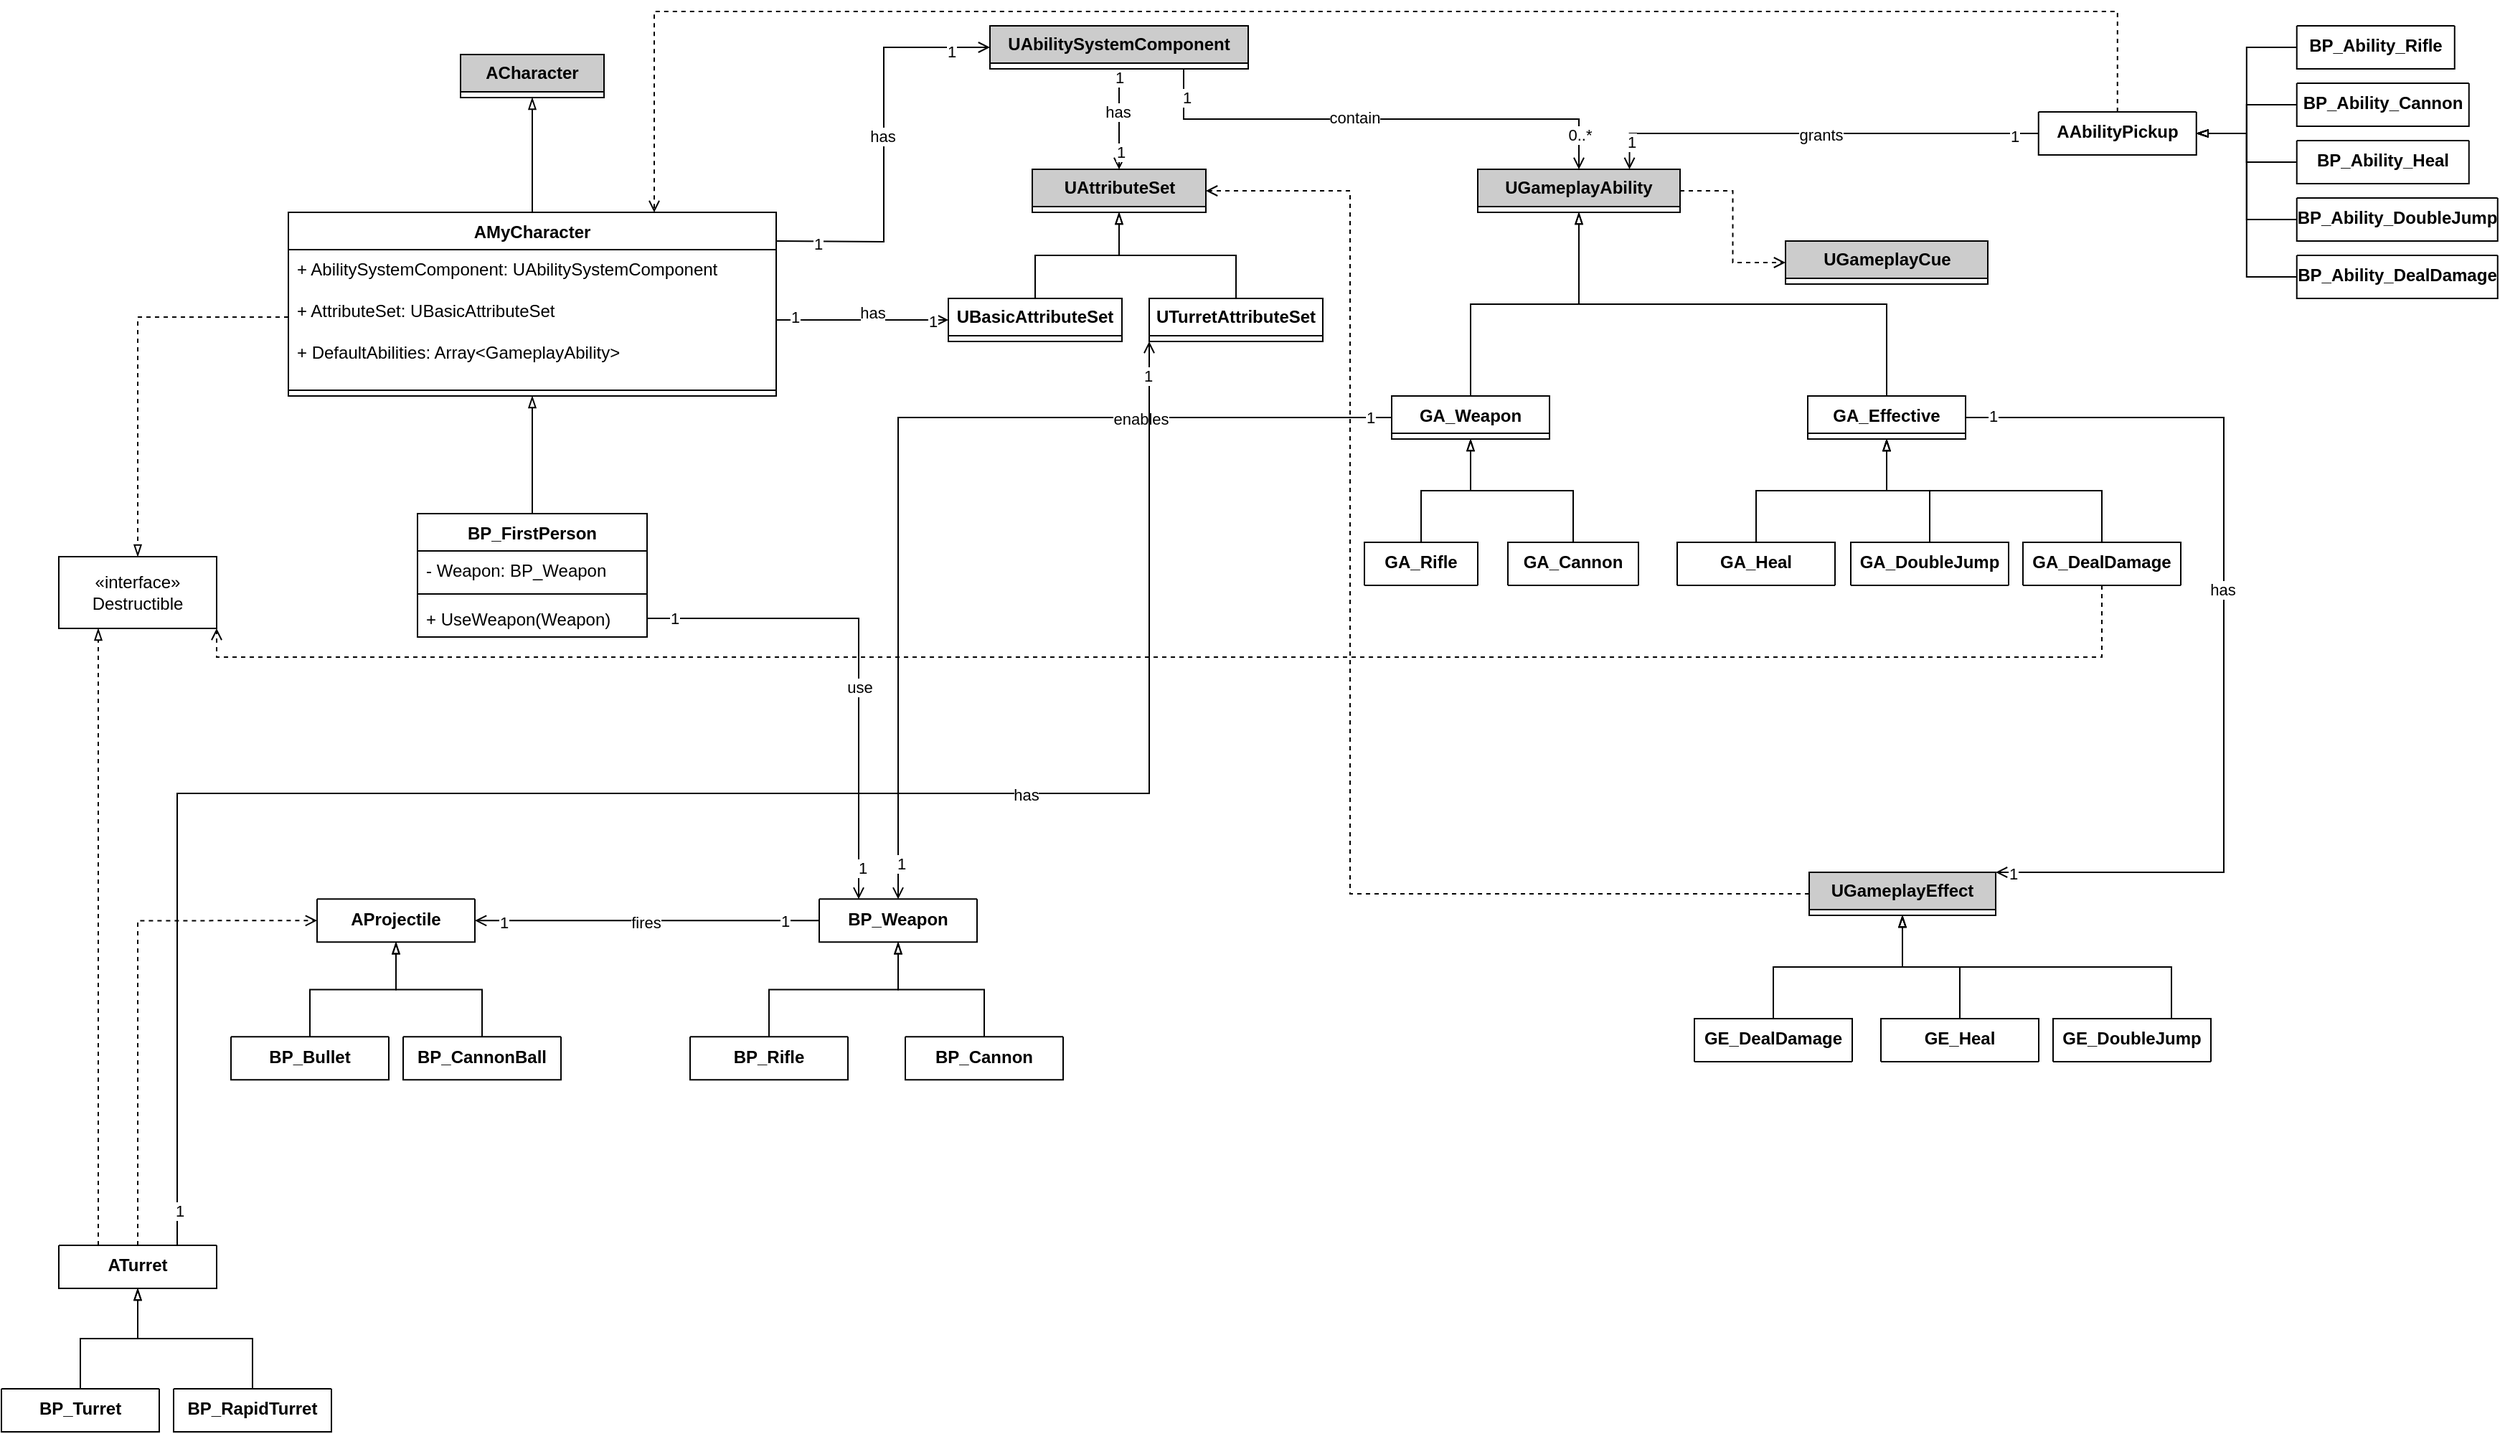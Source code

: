 <mxfile version="27.1.6">
  <diagram id="C5RBs43oDa-KdzZeNtuy" name="Page-1">
    <mxGraphModel dx="3394" dy="1168" grid="1" gridSize="10" guides="1" tooltips="1" connect="1" arrows="1" fold="1" page="1" pageScale="1" pageWidth="1200" pageHeight="1920" math="0" shadow="0">
      <root>
        <mxCell id="WIyWlLk6GJQsqaUBKTNV-0" />
        <mxCell id="WIyWlLk6GJQsqaUBKTNV-1" parent="WIyWlLk6GJQsqaUBKTNV-0" />
        <mxCell id="ZenY-miFUJW8jR_ZfYhb-4" value="&lt;b&gt;ACharacter&lt;/b&gt;" style="swimlane;fontStyle=0;childLayout=stackLayout;horizontal=1;startSize=26;fillColor=#CCCCCC;horizontalStack=0;resizeParent=1;resizeParentMax=0;resizeLast=0;collapsible=1;marginBottom=0;whiteSpace=wrap;html=1;" vertex="1" collapsed="1" parent="WIyWlLk6GJQsqaUBKTNV-1">
          <mxGeometry x="290" y="60" width="100" height="30" as="geometry">
            <mxRectangle x="343" y="140" width="140" height="52" as="alternateBounds" />
          </mxGeometry>
        </mxCell>
        <mxCell id="ZenY-miFUJW8jR_ZfYhb-12" style="edgeStyle=orthogonalEdgeStyle;rounded=0;orthogonalLoop=1;jettySize=auto;html=1;exitX=0.5;exitY=0;exitDx=0;exitDy=0;entryX=0.5;entryY=1;entryDx=0;entryDy=0;endArrow=blockThin;endFill=0;" edge="1" parent="WIyWlLk6GJQsqaUBKTNV-1" source="ZenY-miFUJW8jR_ZfYhb-8" target="ZenY-miFUJW8jR_ZfYhb-4">
          <mxGeometry relative="1" as="geometry" />
        </mxCell>
        <mxCell id="ZenY-miFUJW8jR_ZfYhb-23" style="edgeStyle=orthogonalEdgeStyle;rounded=0;orthogonalLoop=1;jettySize=auto;html=1;entryX=0;entryY=0.5;entryDx=0;entryDy=0;endArrow=open;endFill=0;" edge="1" parent="WIyWlLk6GJQsqaUBKTNV-1" target="ZenY-miFUJW8jR_ZfYhb-22">
          <mxGeometry relative="1" as="geometry">
            <mxPoint x="510" y="190" as="sourcePoint" />
          </mxGeometry>
        </mxCell>
        <mxCell id="ZenY-miFUJW8jR_ZfYhb-24" value="has" style="edgeLabel;html=1;align=center;verticalAlign=middle;resizable=0;points=[];" vertex="1" connectable="0" parent="ZenY-miFUJW8jR_ZfYhb-23">
          <mxGeometry x="0.046" y="1" relative="1" as="geometry">
            <mxPoint as="offset" />
          </mxGeometry>
        </mxCell>
        <mxCell id="ZenY-miFUJW8jR_ZfYhb-25" value="1" style="edgeLabel;html=1;align=center;verticalAlign=middle;resizable=0;points=[];" vertex="1" connectable="0" parent="ZenY-miFUJW8jR_ZfYhb-23">
          <mxGeometry x="-0.798" y="-2" relative="1" as="geometry">
            <mxPoint as="offset" />
          </mxGeometry>
        </mxCell>
        <mxCell id="ZenY-miFUJW8jR_ZfYhb-26" value="1" style="edgeLabel;html=1;align=center;verticalAlign=middle;resizable=0;points=[];" vertex="1" connectable="0" parent="ZenY-miFUJW8jR_ZfYhb-23">
          <mxGeometry x="0.807" y="-3" relative="1" as="geometry">
            <mxPoint as="offset" />
          </mxGeometry>
        </mxCell>
        <mxCell id="ZenY-miFUJW8jR_ZfYhb-34" style="edgeStyle=orthogonalEdgeStyle;rounded=0;orthogonalLoop=1;jettySize=auto;html=1;entryX=0;entryY=0.5;entryDx=0;entryDy=0;endArrow=open;endFill=0;" edge="1" parent="WIyWlLk6GJQsqaUBKTNV-1" source="ZenY-miFUJW8jR_ZfYhb-8" target="ZenY-miFUJW8jR_ZfYhb-28">
          <mxGeometry relative="1" as="geometry">
            <Array as="points">
              <mxPoint x="550" y="245" />
              <mxPoint x="550" y="245" />
            </Array>
          </mxGeometry>
        </mxCell>
        <mxCell id="ZenY-miFUJW8jR_ZfYhb-35" value="has" style="edgeLabel;html=1;align=center;verticalAlign=middle;resizable=0;points=[];" vertex="1" connectable="0" parent="ZenY-miFUJW8jR_ZfYhb-34">
          <mxGeometry x="-0.103" y="1" relative="1" as="geometry">
            <mxPoint x="13" y="-4" as="offset" />
          </mxGeometry>
        </mxCell>
        <mxCell id="ZenY-miFUJW8jR_ZfYhb-36" value="1" style="edgeLabel;html=1;align=center;verticalAlign=middle;resizable=0;points=[];" vertex="1" connectable="0" parent="ZenY-miFUJW8jR_ZfYhb-34">
          <mxGeometry x="0.808" y="-1" relative="1" as="geometry">
            <mxPoint as="offset" />
          </mxGeometry>
        </mxCell>
        <mxCell id="ZenY-miFUJW8jR_ZfYhb-37" value="1" style="edgeLabel;html=1;align=center;verticalAlign=middle;resizable=0;points=[];" vertex="1" connectable="0" parent="ZenY-miFUJW8jR_ZfYhb-34">
          <mxGeometry x="-0.789" y="2" relative="1" as="geometry">
            <mxPoint as="offset" />
          </mxGeometry>
        </mxCell>
        <mxCell id="ZenY-miFUJW8jR_ZfYhb-8" value="AMyCharacter" style="swimlane;fontStyle=1;align=center;verticalAlign=top;childLayout=stackLayout;horizontal=1;startSize=26;horizontalStack=0;resizeParent=1;resizeParentMax=0;resizeLast=0;collapsible=1;marginBottom=0;whiteSpace=wrap;html=1;" vertex="1" parent="WIyWlLk6GJQsqaUBKTNV-1">
          <mxGeometry x="170" y="170" width="340" height="128" as="geometry">
            <mxRectangle x="310" y="230" width="120" height="30" as="alternateBounds" />
          </mxGeometry>
        </mxCell>
        <mxCell id="ZenY-miFUJW8jR_ZfYhb-9" value="&lt;div&gt;+ AbilitySystemComponent: UAbilitySystemComponent&lt;/div&gt;&lt;div&gt;&lt;br&gt;&lt;/div&gt;&lt;div&gt;+ AttributeSet: UBasicAttributeSet&lt;/div&gt;&lt;div&gt;&lt;br&gt;&lt;/div&gt;&lt;div&gt;+ DefaultAbilities: Array&amp;lt;GameplayAbility&amp;gt;&lt;/div&gt;" style="text;strokeColor=none;fillColor=none;align=left;verticalAlign=top;spacingLeft=4;spacingRight=4;overflow=hidden;rotatable=0;points=[[0,0.5],[1,0.5]];portConstraint=eastwest;whiteSpace=wrap;html=1;" vertex="1" parent="ZenY-miFUJW8jR_ZfYhb-8">
          <mxGeometry y="26" width="340" height="94" as="geometry" />
        </mxCell>
        <mxCell id="ZenY-miFUJW8jR_ZfYhb-10" value="" style="line;strokeWidth=1;fillColor=none;align=left;verticalAlign=middle;spacingTop=-1;spacingLeft=3;spacingRight=3;rotatable=0;labelPosition=right;points=[];portConstraint=eastwest;strokeColor=inherit;" vertex="1" parent="ZenY-miFUJW8jR_ZfYhb-8">
          <mxGeometry y="120" width="340" height="8" as="geometry" />
        </mxCell>
        <mxCell id="ZenY-miFUJW8jR_ZfYhb-17" style="edgeStyle=orthogonalEdgeStyle;rounded=0;orthogonalLoop=1;jettySize=auto;html=1;entryX=0.5;entryY=1;entryDx=0;entryDy=0;endArrow=blockThin;endFill=0;" edge="1" parent="WIyWlLk6GJQsqaUBKTNV-1" source="ZenY-miFUJW8jR_ZfYhb-13" target="ZenY-miFUJW8jR_ZfYhb-8">
          <mxGeometry relative="1" as="geometry">
            <mxPoint x="370" y="330" as="targetPoint" />
          </mxGeometry>
        </mxCell>
        <mxCell id="ZenY-miFUJW8jR_ZfYhb-74" style="edgeStyle=orthogonalEdgeStyle;rounded=0;orthogonalLoop=1;jettySize=auto;html=1;entryX=0.25;entryY=0;entryDx=0;entryDy=0;endArrow=open;endFill=0;" edge="1" parent="WIyWlLk6GJQsqaUBKTNV-1" source="ZenY-miFUJW8jR_ZfYhb-16" target="ZenY-miFUJW8jR_ZfYhb-48">
          <mxGeometry relative="1" as="geometry">
            <mxPoint x="340" y="520" as="sourcePoint" />
          </mxGeometry>
        </mxCell>
        <mxCell id="ZenY-miFUJW8jR_ZfYhb-75" value="use" style="edgeLabel;html=1;align=center;verticalAlign=middle;resizable=0;points=[];" vertex="1" connectable="0" parent="ZenY-miFUJW8jR_ZfYhb-74">
          <mxGeometry x="0.138" relative="1" as="geometry">
            <mxPoint as="offset" />
          </mxGeometry>
        </mxCell>
        <mxCell id="ZenY-miFUJW8jR_ZfYhb-76" value="1" style="edgeLabel;html=1;align=center;verticalAlign=middle;resizable=0;points=[];" vertex="1" connectable="0" parent="ZenY-miFUJW8jR_ZfYhb-74">
          <mxGeometry x="-0.889" relative="1" as="geometry">
            <mxPoint as="offset" />
          </mxGeometry>
        </mxCell>
        <mxCell id="ZenY-miFUJW8jR_ZfYhb-77" value="1" style="edgeLabel;html=1;align=center;verticalAlign=middle;resizable=0;points=[];" vertex="1" connectable="0" parent="ZenY-miFUJW8jR_ZfYhb-74">
          <mxGeometry x="0.87" y="2" relative="1" as="geometry">
            <mxPoint as="offset" />
          </mxGeometry>
        </mxCell>
        <mxCell id="ZenY-miFUJW8jR_ZfYhb-13" value="BP_FirstPerson" style="swimlane;fontStyle=1;align=center;verticalAlign=top;childLayout=stackLayout;horizontal=1;startSize=26;horizontalStack=0;resizeParent=1;resizeParentMax=0;resizeLast=0;collapsible=1;marginBottom=0;whiteSpace=wrap;html=1;" vertex="1" parent="WIyWlLk6GJQsqaUBKTNV-1">
          <mxGeometry x="260" y="380" width="160" height="86" as="geometry" />
        </mxCell>
        <mxCell id="ZenY-miFUJW8jR_ZfYhb-14" value="- Weapon: BP_Weapon" style="text;strokeColor=none;fillColor=none;align=left;verticalAlign=top;spacingLeft=4;spacingRight=4;overflow=hidden;rotatable=0;points=[[0,0.5],[1,0.5]];portConstraint=eastwest;whiteSpace=wrap;html=1;" vertex="1" parent="ZenY-miFUJW8jR_ZfYhb-13">
          <mxGeometry y="26" width="160" height="26" as="geometry" />
        </mxCell>
        <mxCell id="ZenY-miFUJW8jR_ZfYhb-15" value="" style="line;strokeWidth=1;fillColor=none;align=left;verticalAlign=middle;spacingTop=-1;spacingLeft=3;spacingRight=3;rotatable=0;labelPosition=right;points=[];portConstraint=eastwest;strokeColor=inherit;" vertex="1" parent="ZenY-miFUJW8jR_ZfYhb-13">
          <mxGeometry y="52" width="160" height="8" as="geometry" />
        </mxCell>
        <mxCell id="ZenY-miFUJW8jR_ZfYhb-16" value="+ UseWeapon(Weapon)" style="text;strokeColor=none;fillColor=none;align=left;verticalAlign=top;spacingLeft=4;spacingRight=4;overflow=hidden;rotatable=0;points=[[0,0.5],[1,0.5]];portConstraint=eastwest;whiteSpace=wrap;html=1;" vertex="1" parent="ZenY-miFUJW8jR_ZfYhb-13">
          <mxGeometry y="60" width="160" height="26" as="geometry" />
        </mxCell>
        <mxCell id="ZenY-miFUJW8jR_ZfYhb-30" style="edgeStyle=orthogonalEdgeStyle;rounded=0;orthogonalLoop=1;jettySize=auto;html=1;entryX=0.5;entryY=0;entryDx=0;entryDy=0;endArrow=open;endFill=0;" edge="1" parent="WIyWlLk6GJQsqaUBKTNV-1" source="ZenY-miFUJW8jR_ZfYhb-22" target="ZenY-miFUJW8jR_ZfYhb-27">
          <mxGeometry relative="1" as="geometry" />
        </mxCell>
        <mxCell id="ZenY-miFUJW8jR_ZfYhb-31" value="has" style="edgeLabel;html=1;align=center;verticalAlign=middle;resizable=0;points=[];" vertex="1" connectable="0" parent="ZenY-miFUJW8jR_ZfYhb-30">
          <mxGeometry x="-0.141" y="-1" relative="1" as="geometry">
            <mxPoint as="offset" />
          </mxGeometry>
        </mxCell>
        <mxCell id="ZenY-miFUJW8jR_ZfYhb-32" value="1" style="edgeLabel;html=1;align=center;verticalAlign=middle;resizable=0;points=[];" vertex="1" connectable="0" parent="ZenY-miFUJW8jR_ZfYhb-30">
          <mxGeometry x="-0.824" relative="1" as="geometry">
            <mxPoint as="offset" />
          </mxGeometry>
        </mxCell>
        <mxCell id="ZenY-miFUJW8jR_ZfYhb-33" value="1" style="edgeLabel;html=1;align=center;verticalAlign=middle;resizable=0;points=[];" vertex="1" connectable="0" parent="ZenY-miFUJW8jR_ZfYhb-30">
          <mxGeometry x="0.636" y="1" relative="1" as="geometry">
            <mxPoint as="offset" />
          </mxGeometry>
        </mxCell>
        <mxCell id="ZenY-miFUJW8jR_ZfYhb-40" style="edgeStyle=orthogonalEdgeStyle;rounded=0;orthogonalLoop=1;jettySize=auto;html=1;exitX=0.75;exitY=1;exitDx=0;exitDy=0;endArrow=open;endFill=0;" edge="1" parent="WIyWlLk6GJQsqaUBKTNV-1" source="ZenY-miFUJW8jR_ZfYhb-22" target="ZenY-miFUJW8jR_ZfYhb-38">
          <mxGeometry relative="1" as="geometry" />
        </mxCell>
        <mxCell id="ZenY-miFUJW8jR_ZfYhb-41" value="contain" style="edgeLabel;html=1;align=center;verticalAlign=middle;resizable=0;points=[];" vertex="1" connectable="0" parent="ZenY-miFUJW8jR_ZfYhb-40">
          <mxGeometry x="-0.11" y="1" relative="1" as="geometry">
            <mxPoint as="offset" />
          </mxGeometry>
        </mxCell>
        <mxCell id="ZenY-miFUJW8jR_ZfYhb-42" value="1" style="edgeLabel;html=1;align=center;verticalAlign=middle;resizable=0;points=[];" vertex="1" connectable="0" parent="ZenY-miFUJW8jR_ZfYhb-40">
          <mxGeometry x="-0.924" y="2" relative="1" as="geometry">
            <mxPoint y="7" as="offset" />
          </mxGeometry>
        </mxCell>
        <mxCell id="ZenY-miFUJW8jR_ZfYhb-43" value="0..*" style="edgeLabel;html=1;align=center;verticalAlign=middle;resizable=0;points=[];" vertex="1" connectable="0" parent="ZenY-miFUJW8jR_ZfYhb-40">
          <mxGeometry x="0.858" relative="1" as="geometry">
            <mxPoint as="offset" />
          </mxGeometry>
        </mxCell>
        <mxCell id="ZenY-miFUJW8jR_ZfYhb-22" value="&lt;b&gt;UAbilitySystemComponent&lt;/b&gt;" style="swimlane;fontStyle=0;childLayout=stackLayout;horizontal=1;startSize=26;fillColor=#CCCCCC;horizontalStack=0;resizeParent=1;resizeParentMax=0;resizeLast=0;collapsible=1;marginBottom=0;whiteSpace=wrap;html=1;" vertex="1" collapsed="1" parent="WIyWlLk6GJQsqaUBKTNV-1">
          <mxGeometry x="659" y="40" width="180" height="30" as="geometry">
            <mxRectangle x="343" y="140" width="140" height="52" as="alternateBounds" />
          </mxGeometry>
        </mxCell>
        <mxCell id="ZenY-miFUJW8jR_ZfYhb-27" value="&lt;b&gt;UAttributeSet&lt;/b&gt;" style="swimlane;fontStyle=0;childLayout=stackLayout;horizontal=1;startSize=26;fillColor=#CCCCCC;horizontalStack=0;resizeParent=1;resizeParentMax=0;resizeLast=0;collapsible=1;marginBottom=0;whiteSpace=wrap;html=1;" vertex="1" collapsed="1" parent="WIyWlLk6GJQsqaUBKTNV-1">
          <mxGeometry x="688.5" y="140" width="121" height="30" as="geometry">
            <mxRectangle x="343" y="140" width="140" height="52" as="alternateBounds" />
          </mxGeometry>
        </mxCell>
        <mxCell id="ZenY-miFUJW8jR_ZfYhb-29" style="edgeStyle=orthogonalEdgeStyle;rounded=0;orthogonalLoop=1;jettySize=auto;html=1;entryX=0.5;entryY=1;entryDx=0;entryDy=0;endArrow=blockThin;endFill=0;" edge="1" parent="WIyWlLk6GJQsqaUBKTNV-1" source="ZenY-miFUJW8jR_ZfYhb-28" target="ZenY-miFUJW8jR_ZfYhb-27">
          <mxGeometry relative="1" as="geometry" />
        </mxCell>
        <mxCell id="ZenY-miFUJW8jR_ZfYhb-28" value="&lt;b&gt;UBasicAttributeSet&lt;/b&gt;" style="swimlane;fontStyle=0;childLayout=stackLayout;horizontal=1;startSize=26;fillColor=#FFFFFF;horizontalStack=0;resizeParent=1;resizeParentMax=0;resizeLast=0;collapsible=1;marginBottom=0;whiteSpace=wrap;html=1;" vertex="1" collapsed="1" parent="WIyWlLk6GJQsqaUBKTNV-1">
          <mxGeometry x="630" y="230" width="121" height="30" as="geometry">
            <mxRectangle x="343" y="140" width="140" height="52" as="alternateBounds" />
          </mxGeometry>
        </mxCell>
        <mxCell id="ZenY-miFUJW8jR_ZfYhb-161" style="edgeStyle=orthogonalEdgeStyle;rounded=0;orthogonalLoop=1;jettySize=auto;html=1;entryX=0;entryY=0.5;entryDx=0;entryDy=0;endArrow=open;endFill=0;dashed=1;" edge="1" parent="WIyWlLk6GJQsqaUBKTNV-1" source="ZenY-miFUJW8jR_ZfYhb-38" target="ZenY-miFUJW8jR_ZfYhb-160">
          <mxGeometry relative="1" as="geometry" />
        </mxCell>
        <mxCell id="ZenY-miFUJW8jR_ZfYhb-38" value="&lt;b&gt;UGameplayAbility&lt;/b&gt;" style="swimlane;fontStyle=0;childLayout=stackLayout;horizontal=1;startSize=26;fillColor=#CCCCCC;horizontalStack=0;resizeParent=1;resizeParentMax=0;resizeLast=0;collapsible=1;marginBottom=0;whiteSpace=wrap;html=1;" vertex="1" collapsed="1" parent="WIyWlLk6GJQsqaUBKTNV-1">
          <mxGeometry x="999" y="140" width="141" height="30" as="geometry">
            <mxRectangle x="343" y="140" width="140" height="52" as="alternateBounds" />
          </mxGeometry>
        </mxCell>
        <mxCell id="ZenY-miFUJW8jR_ZfYhb-54" style="edgeStyle=orthogonalEdgeStyle;rounded=0;orthogonalLoop=1;jettySize=auto;html=1;entryX=0.5;entryY=1;entryDx=0;entryDy=0;endArrow=blockThin;endFill=0;" edge="1" parent="WIyWlLk6GJQsqaUBKTNV-1" source="ZenY-miFUJW8jR_ZfYhb-44" target="ZenY-miFUJW8jR_ZfYhb-38">
          <mxGeometry relative="1" as="geometry" />
        </mxCell>
        <mxCell id="ZenY-miFUJW8jR_ZfYhb-78" style="edgeStyle=orthogonalEdgeStyle;rounded=0;orthogonalLoop=1;jettySize=auto;html=1;endArrow=open;endFill=0;" edge="1" parent="WIyWlLk6GJQsqaUBKTNV-1" source="ZenY-miFUJW8jR_ZfYhb-44" target="ZenY-miFUJW8jR_ZfYhb-48">
          <mxGeometry relative="1" as="geometry" />
        </mxCell>
        <mxCell id="ZenY-miFUJW8jR_ZfYhb-79" value="enables" style="edgeLabel;html=1;align=center;verticalAlign=middle;resizable=0;points=[];" vertex="1" connectable="0" parent="ZenY-miFUJW8jR_ZfYhb-78">
          <mxGeometry x="-0.485" y="1" relative="1" as="geometry">
            <mxPoint as="offset" />
          </mxGeometry>
        </mxCell>
        <mxCell id="ZenY-miFUJW8jR_ZfYhb-80" value="1" style="edgeLabel;html=1;align=center;verticalAlign=middle;resizable=0;points=[];" vertex="1" connectable="0" parent="ZenY-miFUJW8jR_ZfYhb-78">
          <mxGeometry x="-0.955" relative="1" as="geometry">
            <mxPoint as="offset" />
          </mxGeometry>
        </mxCell>
        <mxCell id="ZenY-miFUJW8jR_ZfYhb-81" value="1" style="edgeLabel;html=1;align=center;verticalAlign=middle;resizable=0;points=[];" vertex="1" connectable="0" parent="ZenY-miFUJW8jR_ZfYhb-78">
          <mxGeometry x="0.946" y="2" relative="1" as="geometry">
            <mxPoint y="-7" as="offset" />
          </mxGeometry>
        </mxCell>
        <mxCell id="ZenY-miFUJW8jR_ZfYhb-44" value="GA_Weapon" style="swimlane;fontStyle=1;align=center;verticalAlign=top;childLayout=stackLayout;horizontal=1;startSize=26;horizontalStack=0;resizeParent=1;resizeParentMax=0;resizeLast=0;collapsible=1;marginBottom=0;whiteSpace=wrap;html=1;" vertex="1" collapsed="1" parent="WIyWlLk6GJQsqaUBKTNV-1">
          <mxGeometry x="939" y="298" width="110" height="30" as="geometry">
            <mxRectangle x="570" y="400" width="160" height="60" as="alternateBounds" />
          </mxGeometry>
        </mxCell>
        <mxCell id="ZenY-miFUJW8jR_ZfYhb-45" value="+ field: type" style="text;strokeColor=none;fillColor=none;align=left;verticalAlign=top;spacingLeft=4;spacingRight=4;overflow=hidden;rotatable=0;points=[[0,0.5],[1,0.5]];portConstraint=eastwest;whiteSpace=wrap;html=1;" vertex="1" parent="ZenY-miFUJW8jR_ZfYhb-44">
          <mxGeometry y="26" width="160" height="26" as="geometry" />
        </mxCell>
        <mxCell id="ZenY-miFUJW8jR_ZfYhb-46" value="" style="line;strokeWidth=1;fillColor=none;align=left;verticalAlign=middle;spacingTop=-1;spacingLeft=3;spacingRight=3;rotatable=0;labelPosition=right;points=[];portConstraint=eastwest;strokeColor=inherit;" vertex="1" parent="ZenY-miFUJW8jR_ZfYhb-44">
          <mxGeometry y="52" width="160" height="8" as="geometry" />
        </mxCell>
        <mxCell id="ZenY-miFUJW8jR_ZfYhb-70" style="edgeStyle=orthogonalEdgeStyle;rounded=0;orthogonalLoop=1;jettySize=auto;html=1;entryX=1;entryY=0.5;entryDx=0;entryDy=0;endArrow=open;endFill=0;" edge="1" parent="WIyWlLk6GJQsqaUBKTNV-1" source="ZenY-miFUJW8jR_ZfYhb-48" target="ZenY-miFUJW8jR_ZfYhb-63">
          <mxGeometry relative="1" as="geometry" />
        </mxCell>
        <mxCell id="ZenY-miFUJW8jR_ZfYhb-71" value="1" style="edgeLabel;html=1;align=center;verticalAlign=middle;resizable=0;points=[];" vertex="1" connectable="0" parent="ZenY-miFUJW8jR_ZfYhb-70">
          <mxGeometry x="-0.8" relative="1" as="geometry">
            <mxPoint as="offset" />
          </mxGeometry>
        </mxCell>
        <mxCell id="ZenY-miFUJW8jR_ZfYhb-72" value="1" style="edgeLabel;html=1;align=center;verticalAlign=middle;resizable=0;points=[];" vertex="1" connectable="0" parent="ZenY-miFUJW8jR_ZfYhb-70">
          <mxGeometry x="0.833" y="1" relative="1" as="geometry">
            <mxPoint as="offset" />
          </mxGeometry>
        </mxCell>
        <mxCell id="ZenY-miFUJW8jR_ZfYhb-73" value="fires" style="edgeLabel;html=1;align=center;verticalAlign=middle;resizable=0;points=[];" vertex="1" connectable="0" parent="ZenY-miFUJW8jR_ZfYhb-70">
          <mxGeometry x="0.008" y="1" relative="1" as="geometry">
            <mxPoint as="offset" />
          </mxGeometry>
        </mxCell>
        <mxCell id="ZenY-miFUJW8jR_ZfYhb-48" value="BP_Weapon" style="swimlane;fontStyle=1;align=center;verticalAlign=top;childLayout=stackLayout;horizontal=1;startSize=0;horizontalStack=0;resizeParent=1;resizeParentMax=0;resizeLast=0;collapsible=1;marginBottom=0;whiteSpace=wrap;html=1;" vertex="1" collapsed="1" parent="WIyWlLk6GJQsqaUBKTNV-1">
          <mxGeometry x="540" y="648.67" width="110" height="30" as="geometry">
            <mxRectangle x="570" y="400" width="160" height="60" as="alternateBounds" />
          </mxGeometry>
        </mxCell>
        <mxCell id="ZenY-miFUJW8jR_ZfYhb-49" value="+ field: type" style="text;strokeColor=none;fillColor=none;align=left;verticalAlign=top;spacingLeft=4;spacingRight=4;overflow=hidden;rotatable=0;points=[[0,0.5],[1,0.5]];portConstraint=eastwest;whiteSpace=wrap;html=1;" vertex="1" parent="ZenY-miFUJW8jR_ZfYhb-48">
          <mxGeometry y="26" width="160" height="26" as="geometry" />
        </mxCell>
        <mxCell id="ZenY-miFUJW8jR_ZfYhb-50" value="" style="line;strokeWidth=1;fillColor=none;align=left;verticalAlign=middle;spacingTop=-1;spacingLeft=3;spacingRight=3;rotatable=0;labelPosition=right;points=[];portConstraint=eastwest;strokeColor=inherit;" vertex="1" parent="ZenY-miFUJW8jR_ZfYhb-48">
          <mxGeometry y="52" width="160" height="8" as="geometry" />
        </mxCell>
        <mxCell id="ZenY-miFUJW8jR_ZfYhb-55" style="edgeStyle=orthogonalEdgeStyle;rounded=0;orthogonalLoop=1;jettySize=auto;html=1;exitX=0.5;exitY=0;exitDx=0;exitDy=0;endArrow=blockThin;endFill=0;entryX=0.5;entryY=1;entryDx=0;entryDy=0;" edge="1" parent="WIyWlLk6GJQsqaUBKTNV-1" source="ZenY-miFUJW8jR_ZfYhb-51" target="ZenY-miFUJW8jR_ZfYhb-38">
          <mxGeometry relative="1" as="geometry">
            <mxPoint x="970" y="170" as="targetPoint" />
          </mxGeometry>
        </mxCell>
        <mxCell id="ZenY-miFUJW8jR_ZfYhb-110" style="edgeStyle=orthogonalEdgeStyle;rounded=0;orthogonalLoop=1;jettySize=auto;html=1;endArrow=open;endFill=0;exitX=1;exitY=0.5;exitDx=0;exitDy=0;entryX=1;entryY=0;entryDx=0;entryDy=0;" edge="1" parent="WIyWlLk6GJQsqaUBKTNV-1" source="ZenY-miFUJW8jR_ZfYhb-51" target="ZenY-miFUJW8jR_ZfYhb-109">
          <mxGeometry relative="1" as="geometry">
            <mxPoint x="1369" y="730" as="targetPoint" />
            <Array as="points">
              <mxPoint x="1519" y="313" />
              <mxPoint x="1519" y="630" />
            </Array>
          </mxGeometry>
        </mxCell>
        <mxCell id="ZenY-miFUJW8jR_ZfYhb-111" value="has" style="edgeLabel;html=1;align=center;verticalAlign=middle;resizable=0;points=[];" vertex="1" connectable="0" parent="ZenY-miFUJW8jR_ZfYhb-110">
          <mxGeometry x="-0.086" y="-1" relative="1" as="geometry">
            <mxPoint as="offset" />
          </mxGeometry>
        </mxCell>
        <mxCell id="ZenY-miFUJW8jR_ZfYhb-112" value="1" style="edgeLabel;html=1;align=center;verticalAlign=middle;resizable=0;points=[];" vertex="1" connectable="0" parent="ZenY-miFUJW8jR_ZfYhb-110">
          <mxGeometry x="0.743" y="1" relative="1" as="geometry">
            <mxPoint x="-73" as="offset" />
          </mxGeometry>
        </mxCell>
        <mxCell id="ZenY-miFUJW8jR_ZfYhb-113" value="1" style="edgeLabel;html=1;align=center;verticalAlign=middle;resizable=0;points=[];" vertex="1" connectable="0" parent="ZenY-miFUJW8jR_ZfYhb-110">
          <mxGeometry x="-0.686" y="1" relative="1" as="geometry">
            <mxPoint x="-84" as="offset" />
          </mxGeometry>
        </mxCell>
        <mxCell id="ZenY-miFUJW8jR_ZfYhb-51" value="GA_Effective" style="swimlane;fontStyle=1;align=center;verticalAlign=top;childLayout=stackLayout;horizontal=1;startSize=26;horizontalStack=0;resizeParent=1;resizeParentMax=0;resizeLast=0;collapsible=1;marginBottom=0;whiteSpace=wrap;html=1;" vertex="1" collapsed="1" parent="WIyWlLk6GJQsqaUBKTNV-1">
          <mxGeometry x="1229" y="298" width="110" height="30" as="geometry">
            <mxRectangle x="570" y="400" width="160" height="60" as="alternateBounds" />
          </mxGeometry>
        </mxCell>
        <mxCell id="ZenY-miFUJW8jR_ZfYhb-52" value="+ field: type" style="text;strokeColor=none;fillColor=none;align=left;verticalAlign=top;spacingLeft=4;spacingRight=4;overflow=hidden;rotatable=0;points=[[0,0.5],[1,0.5]];portConstraint=eastwest;whiteSpace=wrap;html=1;" vertex="1" parent="ZenY-miFUJW8jR_ZfYhb-51">
          <mxGeometry y="26" width="160" height="26" as="geometry" />
        </mxCell>
        <mxCell id="ZenY-miFUJW8jR_ZfYhb-53" value="" style="line;strokeWidth=1;fillColor=none;align=left;verticalAlign=middle;spacingTop=-1;spacingLeft=3;spacingRight=3;rotatable=0;labelPosition=right;points=[];portConstraint=eastwest;strokeColor=inherit;" vertex="1" parent="ZenY-miFUJW8jR_ZfYhb-51">
          <mxGeometry y="52" width="160" height="8" as="geometry" />
        </mxCell>
        <mxCell id="ZenY-miFUJW8jR_ZfYhb-59" style="edgeStyle=orthogonalEdgeStyle;rounded=0;orthogonalLoop=1;jettySize=auto;html=1;entryX=0.5;entryY=1;entryDx=0;entryDy=0;endArrow=blockThin;endFill=0;" edge="1" parent="WIyWlLk6GJQsqaUBKTNV-1" source="ZenY-miFUJW8jR_ZfYhb-56" target="ZenY-miFUJW8jR_ZfYhb-48">
          <mxGeometry relative="1" as="geometry" />
        </mxCell>
        <mxCell id="ZenY-miFUJW8jR_ZfYhb-56" value="BP_Rifle" style="swimlane;fontStyle=1;align=center;verticalAlign=top;childLayout=stackLayout;horizontal=1;startSize=0;horizontalStack=0;resizeParent=1;resizeParentMax=0;resizeLast=0;collapsible=1;marginBottom=0;whiteSpace=wrap;html=1;" vertex="1" collapsed="1" parent="WIyWlLk6GJQsqaUBKTNV-1">
          <mxGeometry x="450" y="744.67" width="110" height="30" as="geometry">
            <mxRectangle x="570" y="400" width="160" height="60" as="alternateBounds" />
          </mxGeometry>
        </mxCell>
        <mxCell id="ZenY-miFUJW8jR_ZfYhb-57" value="+ field: type" style="text;strokeColor=none;fillColor=none;align=left;verticalAlign=top;spacingLeft=4;spacingRight=4;overflow=hidden;rotatable=0;points=[[0,0.5],[1,0.5]];portConstraint=eastwest;whiteSpace=wrap;html=1;" vertex="1" parent="ZenY-miFUJW8jR_ZfYhb-56">
          <mxGeometry y="26" width="160" height="26" as="geometry" />
        </mxCell>
        <mxCell id="ZenY-miFUJW8jR_ZfYhb-58" value="" style="line;strokeWidth=1;fillColor=none;align=left;verticalAlign=middle;spacingTop=-1;spacingLeft=3;spacingRight=3;rotatable=0;labelPosition=right;points=[];portConstraint=eastwest;strokeColor=inherit;" vertex="1" parent="ZenY-miFUJW8jR_ZfYhb-56">
          <mxGeometry y="52" width="160" height="8" as="geometry" />
        </mxCell>
        <mxCell id="ZenY-miFUJW8jR_ZfYhb-63" value="AProjectile" style="swimlane;fontStyle=1;align=center;verticalAlign=top;childLayout=stackLayout;horizontal=1;startSize=0;horizontalStack=0;resizeParent=1;resizeParentMax=0;resizeLast=0;collapsible=1;marginBottom=0;whiteSpace=wrap;html=1;" vertex="1" collapsed="1" parent="WIyWlLk6GJQsqaUBKTNV-1">
          <mxGeometry x="190.0" y="648.67" width="110" height="30" as="geometry">
            <mxRectangle x="570" y="400" width="160" height="60" as="alternateBounds" />
          </mxGeometry>
        </mxCell>
        <mxCell id="ZenY-miFUJW8jR_ZfYhb-64" value="+ field: type" style="text;strokeColor=none;fillColor=none;align=left;verticalAlign=top;spacingLeft=4;spacingRight=4;overflow=hidden;rotatable=0;points=[[0,0.5],[1,0.5]];portConstraint=eastwest;whiteSpace=wrap;html=1;" vertex="1" parent="ZenY-miFUJW8jR_ZfYhb-63">
          <mxGeometry y="26" width="160" height="26" as="geometry" />
        </mxCell>
        <mxCell id="ZenY-miFUJW8jR_ZfYhb-65" value="" style="line;strokeWidth=1;fillColor=none;align=left;verticalAlign=middle;spacingTop=-1;spacingLeft=3;spacingRight=3;rotatable=0;labelPosition=right;points=[];portConstraint=eastwest;strokeColor=inherit;" vertex="1" parent="ZenY-miFUJW8jR_ZfYhb-63">
          <mxGeometry y="52" width="160" height="8" as="geometry" />
        </mxCell>
        <mxCell id="ZenY-miFUJW8jR_ZfYhb-69" style="edgeStyle=orthogonalEdgeStyle;rounded=0;orthogonalLoop=1;jettySize=auto;html=1;entryX=0.5;entryY=1;entryDx=0;entryDy=0;endArrow=blockThin;endFill=0;" edge="1" parent="WIyWlLk6GJQsqaUBKTNV-1" source="ZenY-miFUJW8jR_ZfYhb-66" target="ZenY-miFUJW8jR_ZfYhb-63">
          <mxGeometry relative="1" as="geometry" />
        </mxCell>
        <mxCell id="ZenY-miFUJW8jR_ZfYhb-66" value="BP_Bullet" style="swimlane;fontStyle=1;align=center;verticalAlign=top;childLayout=stackLayout;horizontal=1;startSize=0;horizontalStack=0;resizeParent=1;resizeParentMax=0;resizeLast=0;collapsible=1;marginBottom=0;whiteSpace=wrap;html=1;" vertex="1" collapsed="1" parent="WIyWlLk6GJQsqaUBKTNV-1">
          <mxGeometry x="130.0" y="744.67" width="110" height="30" as="geometry">
            <mxRectangle x="570" y="400" width="160" height="60" as="alternateBounds" />
          </mxGeometry>
        </mxCell>
        <mxCell id="ZenY-miFUJW8jR_ZfYhb-67" value="+ field: type" style="text;strokeColor=none;fillColor=none;align=left;verticalAlign=top;spacingLeft=4;spacingRight=4;overflow=hidden;rotatable=0;points=[[0,0.5],[1,0.5]];portConstraint=eastwest;whiteSpace=wrap;html=1;" vertex="1" parent="ZenY-miFUJW8jR_ZfYhb-66">
          <mxGeometry y="26" width="160" height="26" as="geometry" />
        </mxCell>
        <mxCell id="ZenY-miFUJW8jR_ZfYhb-68" value="" style="line;strokeWidth=1;fillColor=none;align=left;verticalAlign=middle;spacingTop=-1;spacingLeft=3;spacingRight=3;rotatable=0;labelPosition=right;points=[];portConstraint=eastwest;strokeColor=inherit;" vertex="1" parent="ZenY-miFUJW8jR_ZfYhb-66">
          <mxGeometry y="52" width="160" height="8" as="geometry" />
        </mxCell>
        <mxCell id="ZenY-miFUJW8jR_ZfYhb-85" style="edgeStyle=orthogonalEdgeStyle;rounded=0;orthogonalLoop=1;jettySize=auto;html=1;exitX=0.5;exitY=0;exitDx=0;exitDy=0;entryX=0.5;entryY=1;entryDx=0;entryDy=0;endArrow=blockThin;endFill=0;" edge="1" parent="WIyWlLk6GJQsqaUBKTNV-1" source="ZenY-miFUJW8jR_ZfYhb-82" target="ZenY-miFUJW8jR_ZfYhb-44">
          <mxGeometry relative="1" as="geometry" />
        </mxCell>
        <mxCell id="ZenY-miFUJW8jR_ZfYhb-82" value="GA_Rifle" style="swimlane;fontStyle=1;align=center;verticalAlign=top;childLayout=stackLayout;horizontal=1;startSize=30;horizontalStack=0;resizeParent=1;resizeParentMax=0;resizeLast=0;collapsible=1;marginBottom=0;whiteSpace=wrap;html=1;" vertex="1" collapsed="1" parent="WIyWlLk6GJQsqaUBKTNV-1">
          <mxGeometry x="920" y="400" width="79" height="30" as="geometry">
            <mxRectangle x="570" y="400" width="160" height="60" as="alternateBounds" />
          </mxGeometry>
        </mxCell>
        <mxCell id="ZenY-miFUJW8jR_ZfYhb-83" value="+ field: type" style="text;strokeColor=none;fillColor=none;align=left;verticalAlign=top;spacingLeft=4;spacingRight=4;overflow=hidden;rotatable=0;points=[[0,0.5],[1,0.5]];portConstraint=eastwest;whiteSpace=wrap;html=1;" vertex="1" parent="ZenY-miFUJW8jR_ZfYhb-82">
          <mxGeometry y="26" width="160" height="26" as="geometry" />
        </mxCell>
        <mxCell id="ZenY-miFUJW8jR_ZfYhb-84" value="" style="line;strokeWidth=1;fillColor=none;align=left;verticalAlign=middle;spacingTop=-1;spacingLeft=3;spacingRight=3;rotatable=0;labelPosition=right;points=[];portConstraint=eastwest;strokeColor=inherit;" vertex="1" parent="ZenY-miFUJW8jR_ZfYhb-82">
          <mxGeometry y="52" width="160" height="8" as="geometry" />
        </mxCell>
        <mxCell id="ZenY-miFUJW8jR_ZfYhb-89" style="edgeStyle=orthogonalEdgeStyle;rounded=0;orthogonalLoop=1;jettySize=auto;html=1;entryX=0.5;entryY=1;entryDx=0;entryDy=0;endArrow=blockThin;endFill=0;" edge="1" parent="WIyWlLk6GJQsqaUBKTNV-1" source="ZenY-miFUJW8jR_ZfYhb-86" target="ZenY-miFUJW8jR_ZfYhb-51">
          <mxGeometry relative="1" as="geometry" />
        </mxCell>
        <mxCell id="ZenY-miFUJW8jR_ZfYhb-86" value="GA_Heal" style="swimlane;fontStyle=1;align=center;verticalAlign=top;childLayout=stackLayout;horizontal=1;startSize=30;horizontalStack=0;resizeParent=1;resizeParentMax=0;resizeLast=0;collapsible=1;marginBottom=0;whiteSpace=wrap;html=1;" vertex="1" collapsed="1" parent="WIyWlLk6GJQsqaUBKTNV-1">
          <mxGeometry x="1138" y="400" width="110" height="30" as="geometry">
            <mxRectangle x="570" y="400" width="160" height="60" as="alternateBounds" />
          </mxGeometry>
        </mxCell>
        <mxCell id="ZenY-miFUJW8jR_ZfYhb-87" value="+ field: type" style="text;strokeColor=none;fillColor=none;align=left;verticalAlign=top;spacingLeft=4;spacingRight=4;overflow=hidden;rotatable=0;points=[[0,0.5],[1,0.5]];portConstraint=eastwest;whiteSpace=wrap;html=1;" vertex="1" parent="ZenY-miFUJW8jR_ZfYhb-86">
          <mxGeometry y="26" width="160" height="26" as="geometry" />
        </mxCell>
        <mxCell id="ZenY-miFUJW8jR_ZfYhb-88" value="" style="line;strokeWidth=1;fillColor=none;align=left;verticalAlign=middle;spacingTop=-1;spacingLeft=3;spacingRight=3;rotatable=0;labelPosition=right;points=[];portConstraint=eastwest;strokeColor=inherit;" vertex="1" parent="ZenY-miFUJW8jR_ZfYhb-86">
          <mxGeometry y="52" width="160" height="8" as="geometry" />
        </mxCell>
        <mxCell id="ZenY-miFUJW8jR_ZfYhb-94" style="edgeStyle=orthogonalEdgeStyle;rounded=0;orthogonalLoop=1;jettySize=auto;html=1;exitX=0.5;exitY=0;exitDx=0;exitDy=0;endArrow=blockThin;endFill=0;" edge="1" parent="WIyWlLk6GJQsqaUBKTNV-1" source="ZenY-miFUJW8jR_ZfYhb-90" target="ZenY-miFUJW8jR_ZfYhb-51">
          <mxGeometry relative="1" as="geometry" />
        </mxCell>
        <mxCell id="ZenY-miFUJW8jR_ZfYhb-90" value="GA_DoubleJump" style="swimlane;fontStyle=1;align=center;verticalAlign=top;childLayout=stackLayout;horizontal=1;startSize=30;horizontalStack=0;resizeParent=1;resizeParentMax=0;resizeLast=0;collapsible=1;marginBottom=0;whiteSpace=wrap;html=1;" vertex="1" collapsed="1" parent="WIyWlLk6GJQsqaUBKTNV-1">
          <mxGeometry x="1259" y="400" width="110" height="30" as="geometry">
            <mxRectangle x="570" y="400" width="160" height="60" as="alternateBounds" />
          </mxGeometry>
        </mxCell>
        <mxCell id="ZenY-miFUJW8jR_ZfYhb-91" value="+ field: type" style="text;strokeColor=none;fillColor=none;align=left;verticalAlign=top;spacingLeft=4;spacingRight=4;overflow=hidden;rotatable=0;points=[[0,0.5],[1,0.5]];portConstraint=eastwest;whiteSpace=wrap;html=1;" vertex="1" parent="ZenY-miFUJW8jR_ZfYhb-90">
          <mxGeometry y="26" width="160" height="26" as="geometry" />
        </mxCell>
        <mxCell id="ZenY-miFUJW8jR_ZfYhb-92" value="" style="line;strokeWidth=1;fillColor=none;align=left;verticalAlign=middle;spacingTop=-1;spacingLeft=3;spacingRight=3;rotatable=0;labelPosition=right;points=[];portConstraint=eastwest;strokeColor=inherit;" vertex="1" parent="ZenY-miFUJW8jR_ZfYhb-90">
          <mxGeometry y="52" width="160" height="8" as="geometry" />
        </mxCell>
        <mxCell id="ZenY-miFUJW8jR_ZfYhb-99" style="edgeStyle=orthogonalEdgeStyle;rounded=0;orthogonalLoop=1;jettySize=auto;html=1;entryX=0.5;entryY=1;entryDx=0;entryDy=0;endArrow=blockThin;endFill=0;" edge="1" parent="WIyWlLk6GJQsqaUBKTNV-1" source="ZenY-miFUJW8jR_ZfYhb-95" target="ZenY-miFUJW8jR_ZfYhb-44">
          <mxGeometry relative="1" as="geometry" />
        </mxCell>
        <mxCell id="ZenY-miFUJW8jR_ZfYhb-95" value="GA_Cannon" style="swimlane;fontStyle=1;align=center;verticalAlign=top;childLayout=stackLayout;horizontal=1;startSize=30;horizontalStack=0;resizeParent=1;resizeParentMax=0;resizeLast=0;collapsible=1;marginBottom=0;whiteSpace=wrap;html=1;" vertex="1" collapsed="1" parent="WIyWlLk6GJQsqaUBKTNV-1">
          <mxGeometry x="1020" y="400" width="91" height="30" as="geometry">
            <mxRectangle x="570" y="400" width="160" height="60" as="alternateBounds" />
          </mxGeometry>
        </mxCell>
        <mxCell id="ZenY-miFUJW8jR_ZfYhb-96" value="+ field: type" style="text;strokeColor=none;fillColor=none;align=left;verticalAlign=top;spacingLeft=4;spacingRight=4;overflow=hidden;rotatable=0;points=[[0,0.5],[1,0.5]];portConstraint=eastwest;whiteSpace=wrap;html=1;" vertex="1" parent="ZenY-miFUJW8jR_ZfYhb-95">
          <mxGeometry y="26" width="160" height="26" as="geometry" />
        </mxCell>
        <mxCell id="ZenY-miFUJW8jR_ZfYhb-97" value="" style="line;strokeWidth=1;fillColor=none;align=left;verticalAlign=middle;spacingTop=-1;spacingLeft=3;spacingRight=3;rotatable=0;labelPosition=right;points=[];portConstraint=eastwest;strokeColor=inherit;" vertex="1" parent="ZenY-miFUJW8jR_ZfYhb-95">
          <mxGeometry y="52" width="160" height="8" as="geometry" />
        </mxCell>
        <mxCell id="ZenY-miFUJW8jR_ZfYhb-103" style="edgeStyle=orthogonalEdgeStyle;rounded=0;orthogonalLoop=1;jettySize=auto;html=1;entryX=0.5;entryY=1;entryDx=0;entryDy=0;endArrow=blockThin;endFill=0;" edge="1" parent="WIyWlLk6GJQsqaUBKTNV-1" source="ZenY-miFUJW8jR_ZfYhb-100" target="ZenY-miFUJW8jR_ZfYhb-63">
          <mxGeometry relative="1" as="geometry" />
        </mxCell>
        <mxCell id="ZenY-miFUJW8jR_ZfYhb-100" value="BP_CannonBall" style="swimlane;fontStyle=1;align=center;verticalAlign=top;childLayout=stackLayout;horizontal=1;startSize=0;horizontalStack=0;resizeParent=1;resizeParentMax=0;resizeLast=0;collapsible=1;marginBottom=0;whiteSpace=wrap;html=1;" vertex="1" collapsed="1" parent="WIyWlLk6GJQsqaUBKTNV-1">
          <mxGeometry x="250.0" y="744.67" width="110" height="30" as="geometry">
            <mxRectangle x="570" y="400" width="160" height="60" as="alternateBounds" />
          </mxGeometry>
        </mxCell>
        <mxCell id="ZenY-miFUJW8jR_ZfYhb-101" value="+ field: type" style="text;strokeColor=none;fillColor=none;align=left;verticalAlign=top;spacingLeft=4;spacingRight=4;overflow=hidden;rotatable=0;points=[[0,0.5],[1,0.5]];portConstraint=eastwest;whiteSpace=wrap;html=1;" vertex="1" parent="ZenY-miFUJW8jR_ZfYhb-100">
          <mxGeometry y="26" width="160" height="26" as="geometry" />
        </mxCell>
        <mxCell id="ZenY-miFUJW8jR_ZfYhb-102" value="" style="line;strokeWidth=1;fillColor=none;align=left;verticalAlign=middle;spacingTop=-1;spacingLeft=3;spacingRight=3;rotatable=0;labelPosition=right;points=[];portConstraint=eastwest;strokeColor=inherit;" vertex="1" parent="ZenY-miFUJW8jR_ZfYhb-100">
          <mxGeometry y="52" width="160" height="8" as="geometry" />
        </mxCell>
        <mxCell id="ZenY-miFUJW8jR_ZfYhb-108" style="edgeStyle=orthogonalEdgeStyle;rounded=0;orthogonalLoop=1;jettySize=auto;html=1;entryX=0.5;entryY=1;entryDx=0;entryDy=0;endArrow=blockThin;endFill=0;" edge="1" parent="WIyWlLk6GJQsqaUBKTNV-1" source="ZenY-miFUJW8jR_ZfYhb-104" target="ZenY-miFUJW8jR_ZfYhb-48">
          <mxGeometry relative="1" as="geometry" />
        </mxCell>
        <mxCell id="ZenY-miFUJW8jR_ZfYhb-104" value="BP_Cannon" style="swimlane;fontStyle=1;align=center;verticalAlign=top;childLayout=stackLayout;horizontal=1;startSize=0;horizontalStack=0;resizeParent=1;resizeParentMax=0;resizeLast=0;collapsible=1;marginBottom=0;whiteSpace=wrap;html=1;" vertex="1" collapsed="1" parent="WIyWlLk6GJQsqaUBKTNV-1">
          <mxGeometry x="600" y="744.67" width="110" height="30" as="geometry">
            <mxRectangle x="570" y="400" width="160" height="60" as="alternateBounds" />
          </mxGeometry>
        </mxCell>
        <mxCell id="ZenY-miFUJW8jR_ZfYhb-105" value="+ field: type" style="text;strokeColor=none;fillColor=none;align=left;verticalAlign=top;spacingLeft=4;spacingRight=4;overflow=hidden;rotatable=0;points=[[0,0.5],[1,0.5]];portConstraint=eastwest;whiteSpace=wrap;html=1;" vertex="1" parent="ZenY-miFUJW8jR_ZfYhb-104">
          <mxGeometry y="26" width="160" height="26" as="geometry" />
        </mxCell>
        <mxCell id="ZenY-miFUJW8jR_ZfYhb-106" value="" style="line;strokeWidth=1;fillColor=none;align=left;verticalAlign=middle;spacingTop=-1;spacingLeft=3;spacingRight=3;rotatable=0;labelPosition=right;points=[];portConstraint=eastwest;strokeColor=inherit;" vertex="1" parent="ZenY-miFUJW8jR_ZfYhb-104">
          <mxGeometry y="52" width="160" height="8" as="geometry" />
        </mxCell>
        <mxCell id="ZenY-miFUJW8jR_ZfYhb-149" style="edgeStyle=orthogonalEdgeStyle;rounded=0;orthogonalLoop=1;jettySize=auto;html=1;entryX=1;entryY=0.5;entryDx=0;entryDy=0;endArrow=open;endFill=0;dashed=1;exitX=0;exitY=0.5;exitDx=0;exitDy=0;" edge="1" parent="WIyWlLk6GJQsqaUBKTNV-1" source="ZenY-miFUJW8jR_ZfYhb-109" target="ZenY-miFUJW8jR_ZfYhb-27">
          <mxGeometry relative="1" as="geometry">
            <Array as="points">
              <mxPoint x="910" y="645" />
              <mxPoint x="910" y="155" />
            </Array>
          </mxGeometry>
        </mxCell>
        <mxCell id="ZenY-miFUJW8jR_ZfYhb-109" value="&lt;b&gt;UGameplayEffect&lt;/b&gt;" style="swimlane;fontStyle=0;childLayout=stackLayout;horizontal=1;startSize=26;fillColor=#CCCCCC;horizontalStack=0;resizeParent=1;resizeParentMax=0;resizeLast=0;collapsible=1;marginBottom=0;whiteSpace=wrap;html=1;" vertex="1" collapsed="1" parent="WIyWlLk6GJQsqaUBKTNV-1">
          <mxGeometry x="1230" y="630" width="130" height="30" as="geometry">
            <mxRectangle x="343" y="140" width="140" height="52" as="alternateBounds" />
          </mxGeometry>
        </mxCell>
        <mxCell id="ZenY-miFUJW8jR_ZfYhb-118" style="edgeStyle=orthogonalEdgeStyle;rounded=0;orthogonalLoop=1;jettySize=auto;html=1;entryX=0.5;entryY=1;entryDx=0;entryDy=0;endArrow=blockThin;endFill=0;exitX=0.5;exitY=0;exitDx=0;exitDy=0;" edge="1" parent="WIyWlLk6GJQsqaUBKTNV-1" source="ZenY-miFUJW8jR_ZfYhb-114" target="ZenY-miFUJW8jR_ZfYhb-51">
          <mxGeometry relative="1" as="geometry" />
        </mxCell>
        <mxCell id="ZenY-miFUJW8jR_ZfYhb-148" style="edgeStyle=orthogonalEdgeStyle;rounded=0;orthogonalLoop=1;jettySize=auto;html=1;exitX=0.5;exitY=1;exitDx=0;exitDy=0;entryX=1;entryY=1;entryDx=0;entryDy=0;endArrow=open;endFill=0;dashed=1;" edge="1" parent="WIyWlLk6GJQsqaUBKTNV-1" source="ZenY-miFUJW8jR_ZfYhb-114" target="ZenY-miFUJW8jR_ZfYhb-141">
          <mxGeometry relative="1" as="geometry" />
        </mxCell>
        <mxCell id="ZenY-miFUJW8jR_ZfYhb-114" value="GA_DealDamage" style="swimlane;fontStyle=1;align=center;verticalAlign=top;childLayout=stackLayout;horizontal=1;startSize=30;horizontalStack=0;resizeParent=1;resizeParentMax=0;resizeLast=0;collapsible=1;marginBottom=0;whiteSpace=wrap;html=1;" vertex="1" collapsed="1" parent="WIyWlLk6GJQsqaUBKTNV-1">
          <mxGeometry x="1379" y="400" width="110" height="30" as="geometry">
            <mxRectangle x="570" y="400" width="160" height="60" as="alternateBounds" />
          </mxGeometry>
        </mxCell>
        <mxCell id="ZenY-miFUJW8jR_ZfYhb-115" value="+ field: type" style="text;strokeColor=none;fillColor=none;align=left;verticalAlign=top;spacingLeft=4;spacingRight=4;overflow=hidden;rotatable=0;points=[[0,0.5],[1,0.5]];portConstraint=eastwest;whiteSpace=wrap;html=1;" vertex="1" parent="ZenY-miFUJW8jR_ZfYhb-114">
          <mxGeometry y="26" width="160" height="26" as="geometry" />
        </mxCell>
        <mxCell id="ZenY-miFUJW8jR_ZfYhb-116" value="" style="line;strokeWidth=1;fillColor=none;align=left;verticalAlign=middle;spacingTop=-1;spacingLeft=3;spacingRight=3;rotatable=0;labelPosition=right;points=[];portConstraint=eastwest;strokeColor=inherit;" vertex="1" parent="ZenY-miFUJW8jR_ZfYhb-114">
          <mxGeometry y="52" width="160" height="8" as="geometry" />
        </mxCell>
        <mxCell id="ZenY-miFUJW8jR_ZfYhb-122" style="edgeStyle=orthogonalEdgeStyle;rounded=0;orthogonalLoop=1;jettySize=auto;html=1;entryX=0.5;entryY=1;entryDx=0;entryDy=0;endArrow=blockThin;endFill=0;" edge="1" parent="WIyWlLk6GJQsqaUBKTNV-1" source="ZenY-miFUJW8jR_ZfYhb-119" target="ZenY-miFUJW8jR_ZfYhb-109">
          <mxGeometry relative="1" as="geometry" />
        </mxCell>
        <mxCell id="ZenY-miFUJW8jR_ZfYhb-119" value="GE_DealDamage" style="swimlane;fontStyle=1;align=center;verticalAlign=top;childLayout=stackLayout;horizontal=1;startSize=30;horizontalStack=0;resizeParent=1;resizeParentMax=0;resizeLast=0;collapsible=1;marginBottom=0;whiteSpace=wrap;html=1;" vertex="1" collapsed="1" parent="WIyWlLk6GJQsqaUBKTNV-1">
          <mxGeometry x="1150" y="732" width="110" height="30" as="geometry">
            <mxRectangle x="570" y="400" width="160" height="60" as="alternateBounds" />
          </mxGeometry>
        </mxCell>
        <mxCell id="ZenY-miFUJW8jR_ZfYhb-120" value="+ field: type" style="text;strokeColor=none;fillColor=none;align=left;verticalAlign=top;spacingLeft=4;spacingRight=4;overflow=hidden;rotatable=0;points=[[0,0.5],[1,0.5]];portConstraint=eastwest;whiteSpace=wrap;html=1;" vertex="1" parent="ZenY-miFUJW8jR_ZfYhb-119">
          <mxGeometry y="26" width="160" height="26" as="geometry" />
        </mxCell>
        <mxCell id="ZenY-miFUJW8jR_ZfYhb-121" value="" style="line;strokeWidth=1;fillColor=none;align=left;verticalAlign=middle;spacingTop=-1;spacingLeft=3;spacingRight=3;rotatable=0;labelPosition=right;points=[];portConstraint=eastwest;strokeColor=inherit;" vertex="1" parent="ZenY-miFUJW8jR_ZfYhb-119">
          <mxGeometry y="52" width="160" height="8" as="geometry" />
        </mxCell>
        <mxCell id="ZenY-miFUJW8jR_ZfYhb-130" style="edgeStyle=orthogonalEdgeStyle;rounded=0;orthogonalLoop=1;jettySize=auto;html=1;entryX=0.5;entryY=1;entryDx=0;entryDy=0;exitX=0.75;exitY=0;exitDx=0;exitDy=0;endArrow=blockThin;endFill=0;" edge="1" parent="WIyWlLk6GJQsqaUBKTNV-1" source="ZenY-miFUJW8jR_ZfYhb-123" target="ZenY-miFUJW8jR_ZfYhb-109">
          <mxGeometry relative="1" as="geometry">
            <mxPoint x="1290" y="662" as="targetPoint" />
          </mxGeometry>
        </mxCell>
        <mxCell id="ZenY-miFUJW8jR_ZfYhb-123" value="GE_DoubleJump" style="swimlane;fontStyle=1;align=center;verticalAlign=top;childLayout=stackLayout;horizontal=1;startSize=30;horizontalStack=0;resizeParent=1;resizeParentMax=0;resizeLast=0;collapsible=1;marginBottom=0;whiteSpace=wrap;html=1;" vertex="1" collapsed="1" parent="WIyWlLk6GJQsqaUBKTNV-1">
          <mxGeometry x="1400" y="732" width="110" height="30" as="geometry">
            <mxRectangle x="570" y="400" width="160" height="60" as="alternateBounds" />
          </mxGeometry>
        </mxCell>
        <mxCell id="ZenY-miFUJW8jR_ZfYhb-124" value="+ field: type" style="text;strokeColor=none;fillColor=none;align=left;verticalAlign=top;spacingLeft=4;spacingRight=4;overflow=hidden;rotatable=0;points=[[0,0.5],[1,0.5]];portConstraint=eastwest;whiteSpace=wrap;html=1;" vertex="1" parent="ZenY-miFUJW8jR_ZfYhb-123">
          <mxGeometry y="26" width="160" height="26" as="geometry" />
        </mxCell>
        <mxCell id="ZenY-miFUJW8jR_ZfYhb-125" value="" style="line;strokeWidth=1;fillColor=none;align=left;verticalAlign=middle;spacingTop=-1;spacingLeft=3;spacingRight=3;rotatable=0;labelPosition=right;points=[];portConstraint=eastwest;strokeColor=inherit;" vertex="1" parent="ZenY-miFUJW8jR_ZfYhb-123">
          <mxGeometry y="52" width="160" height="8" as="geometry" />
        </mxCell>
        <mxCell id="ZenY-miFUJW8jR_ZfYhb-129" style="edgeStyle=orthogonalEdgeStyle;rounded=0;orthogonalLoop=1;jettySize=auto;html=1;entryX=0.5;entryY=1;entryDx=0;entryDy=0;endArrow=blockThin;endFill=0;" edge="1" parent="WIyWlLk6GJQsqaUBKTNV-1" source="ZenY-miFUJW8jR_ZfYhb-126" target="ZenY-miFUJW8jR_ZfYhb-109">
          <mxGeometry relative="1" as="geometry" />
        </mxCell>
        <mxCell id="ZenY-miFUJW8jR_ZfYhb-126" value="GE_Heal" style="swimlane;fontStyle=1;align=center;verticalAlign=top;childLayout=stackLayout;horizontal=1;startSize=30;horizontalStack=0;resizeParent=1;resizeParentMax=0;resizeLast=0;collapsible=1;marginBottom=0;whiteSpace=wrap;html=1;" vertex="1" collapsed="1" parent="WIyWlLk6GJQsqaUBKTNV-1">
          <mxGeometry x="1280" y="732" width="110" height="30" as="geometry">
            <mxRectangle x="570" y="400" width="160" height="60" as="alternateBounds" />
          </mxGeometry>
        </mxCell>
        <mxCell id="ZenY-miFUJW8jR_ZfYhb-127" value="+ field: type" style="text;strokeColor=none;fillColor=none;align=left;verticalAlign=top;spacingLeft=4;spacingRight=4;overflow=hidden;rotatable=0;points=[[0,0.5],[1,0.5]];portConstraint=eastwest;whiteSpace=wrap;html=1;" vertex="1" parent="ZenY-miFUJW8jR_ZfYhb-126">
          <mxGeometry y="26" width="160" height="26" as="geometry" />
        </mxCell>
        <mxCell id="ZenY-miFUJW8jR_ZfYhb-128" value="" style="line;strokeWidth=1;fillColor=none;align=left;verticalAlign=middle;spacingTop=-1;spacingLeft=3;spacingRight=3;rotatable=0;labelPosition=right;points=[];portConstraint=eastwest;strokeColor=inherit;" vertex="1" parent="ZenY-miFUJW8jR_ZfYhb-126">
          <mxGeometry y="52" width="160" height="8" as="geometry" />
        </mxCell>
        <mxCell id="ZenY-miFUJW8jR_ZfYhb-138" style="edgeStyle=orthogonalEdgeStyle;rounded=0;orthogonalLoop=1;jettySize=auto;html=1;entryX=0;entryY=0.5;entryDx=0;entryDy=0;exitX=0.5;exitY=0;exitDx=0;exitDy=0;endArrow=open;endFill=0;dashed=1;" edge="1" parent="WIyWlLk6GJQsqaUBKTNV-1" source="ZenY-miFUJW8jR_ZfYhb-135" target="ZenY-miFUJW8jR_ZfYhb-63">
          <mxGeometry relative="1" as="geometry" />
        </mxCell>
        <mxCell id="ZenY-miFUJW8jR_ZfYhb-143" style="edgeStyle=orthogonalEdgeStyle;rounded=0;orthogonalLoop=1;jettySize=auto;html=1;exitX=0.25;exitY=0;exitDx=0;exitDy=0;entryX=0.25;entryY=1;entryDx=0;entryDy=0;endArrow=blockThin;endFill=0;dashed=1;" edge="1" parent="WIyWlLk6GJQsqaUBKTNV-1" source="ZenY-miFUJW8jR_ZfYhb-135" target="ZenY-miFUJW8jR_ZfYhb-141">
          <mxGeometry relative="1" as="geometry" />
        </mxCell>
        <mxCell id="ZenY-miFUJW8jR_ZfYhb-144" style="edgeStyle=orthogonalEdgeStyle;rounded=0;orthogonalLoop=1;jettySize=auto;html=1;exitX=0.75;exitY=0;exitDx=0;exitDy=0;entryX=0;entryY=1;entryDx=0;entryDy=0;endArrow=open;endFill=0;" edge="1" parent="WIyWlLk6GJQsqaUBKTNV-1" source="ZenY-miFUJW8jR_ZfYhb-135" target="ZenY-miFUJW8jR_ZfYhb-139">
          <mxGeometry relative="1" as="geometry" />
        </mxCell>
        <mxCell id="ZenY-miFUJW8jR_ZfYhb-145" value="has" style="edgeLabel;html=1;align=center;verticalAlign=middle;resizable=0;points=[];" vertex="1" connectable="0" parent="ZenY-miFUJW8jR_ZfYhb-144">
          <mxGeometry x="0.386" y="-1" relative="1" as="geometry">
            <mxPoint as="offset" />
          </mxGeometry>
        </mxCell>
        <mxCell id="ZenY-miFUJW8jR_ZfYhb-146" value="1" style="edgeLabel;html=1;align=center;verticalAlign=middle;resizable=0;points=[];" vertex="1" connectable="0" parent="ZenY-miFUJW8jR_ZfYhb-144">
          <mxGeometry x="0.964" y="1" relative="1" as="geometry">
            <mxPoint as="offset" />
          </mxGeometry>
        </mxCell>
        <mxCell id="ZenY-miFUJW8jR_ZfYhb-147" value="1" style="edgeLabel;html=1;align=center;verticalAlign=middle;resizable=0;points=[];" vertex="1" connectable="0" parent="ZenY-miFUJW8jR_ZfYhb-144">
          <mxGeometry x="-0.963" y="-1" relative="1" as="geometry">
            <mxPoint as="offset" />
          </mxGeometry>
        </mxCell>
        <mxCell id="ZenY-miFUJW8jR_ZfYhb-135" value="ATurret" style="swimlane;fontStyle=1;align=center;verticalAlign=top;childLayout=stackLayout;horizontal=1;startSize=0;horizontalStack=0;resizeParent=1;resizeParentMax=0;resizeLast=0;collapsible=1;marginBottom=0;whiteSpace=wrap;html=1;" vertex="1" collapsed="1" parent="WIyWlLk6GJQsqaUBKTNV-1">
          <mxGeometry x="10" y="890.0" width="110" height="30" as="geometry">
            <mxRectangle x="570" y="400" width="160" height="60" as="alternateBounds" />
          </mxGeometry>
        </mxCell>
        <mxCell id="ZenY-miFUJW8jR_ZfYhb-136" value="+ field: type" style="text;strokeColor=none;fillColor=none;align=left;verticalAlign=top;spacingLeft=4;spacingRight=4;overflow=hidden;rotatable=0;points=[[0,0.5],[1,0.5]];portConstraint=eastwest;whiteSpace=wrap;html=1;" vertex="1" parent="ZenY-miFUJW8jR_ZfYhb-135">
          <mxGeometry y="26" width="160" height="26" as="geometry" />
        </mxCell>
        <mxCell id="ZenY-miFUJW8jR_ZfYhb-137" value="" style="line;strokeWidth=1;fillColor=none;align=left;verticalAlign=middle;spacingTop=-1;spacingLeft=3;spacingRight=3;rotatable=0;labelPosition=right;points=[];portConstraint=eastwest;strokeColor=inherit;" vertex="1" parent="ZenY-miFUJW8jR_ZfYhb-135">
          <mxGeometry y="52" width="160" height="8" as="geometry" />
        </mxCell>
        <mxCell id="ZenY-miFUJW8jR_ZfYhb-140" style="edgeStyle=orthogonalEdgeStyle;rounded=0;orthogonalLoop=1;jettySize=auto;html=1;endArrow=blockThin;endFill=0;exitX=0.5;exitY=0;exitDx=0;exitDy=0;entryX=0.5;entryY=1;entryDx=0;entryDy=0;" edge="1" parent="WIyWlLk6GJQsqaUBKTNV-1" source="ZenY-miFUJW8jR_ZfYhb-139" target="ZenY-miFUJW8jR_ZfYhb-27">
          <mxGeometry relative="1" as="geometry">
            <mxPoint x="750" y="170" as="targetPoint" />
          </mxGeometry>
        </mxCell>
        <mxCell id="ZenY-miFUJW8jR_ZfYhb-139" value="&lt;b&gt;UTurretAttributeSet&lt;/b&gt;" style="swimlane;fontStyle=0;childLayout=stackLayout;horizontal=1;startSize=26;fillColor=#FFFFFF;horizontalStack=0;resizeParent=1;resizeParentMax=0;resizeLast=0;collapsible=1;marginBottom=0;whiteSpace=wrap;html=1;" vertex="1" collapsed="1" parent="WIyWlLk6GJQsqaUBKTNV-1">
          <mxGeometry x="770" y="230" width="121" height="30" as="geometry">
            <mxRectangle x="343" y="140" width="140" height="52" as="alternateBounds" />
          </mxGeometry>
        </mxCell>
        <mxCell id="ZenY-miFUJW8jR_ZfYhb-141" value="&lt;div&gt;«interface»&lt;span lang=&quot;en&quot; class=&quot;HwtZe&quot;&gt;&lt;span class=&quot;jCAhz ChMk0b&quot;&gt;&lt;span class=&quot;ryNqvb&quot;&gt;&lt;br&gt;&lt;/span&gt;&lt;/span&gt;&lt;/span&gt;&lt;/div&gt;&lt;div&gt;&lt;span lang=&quot;en&quot; class=&quot;HwtZe&quot;&gt;&lt;span class=&quot;jCAhz ChMk0b&quot;&gt;&lt;span class=&quot;ryNqvb&quot;&gt;Destructible&lt;/span&gt;&lt;/span&gt;&lt;/span&gt;&lt;/div&gt;" style="html=1;whiteSpace=wrap;" vertex="1" parent="WIyWlLk6GJQsqaUBKTNV-1">
          <mxGeometry x="10" y="410" width="110" height="50" as="geometry" />
        </mxCell>
        <mxCell id="ZenY-miFUJW8jR_ZfYhb-142" style="edgeStyle=orthogonalEdgeStyle;rounded=0;orthogonalLoop=1;jettySize=auto;html=1;entryX=0.5;entryY=0;entryDx=0;entryDy=0;endArrow=blockThin;endFill=0;dashed=1;" edge="1" parent="WIyWlLk6GJQsqaUBKTNV-1" source="ZenY-miFUJW8jR_ZfYhb-9" target="ZenY-miFUJW8jR_ZfYhb-141">
          <mxGeometry relative="1" as="geometry" />
        </mxCell>
        <mxCell id="ZenY-miFUJW8jR_ZfYhb-155" style="edgeStyle=orthogonalEdgeStyle;rounded=0;orthogonalLoop=1;jettySize=auto;html=1;entryX=0.5;entryY=1;entryDx=0;entryDy=0;endArrow=blockThin;endFill=0;" edge="1" parent="WIyWlLk6GJQsqaUBKTNV-1" source="ZenY-miFUJW8jR_ZfYhb-150" target="ZenY-miFUJW8jR_ZfYhb-135">
          <mxGeometry relative="1" as="geometry" />
        </mxCell>
        <mxCell id="ZenY-miFUJW8jR_ZfYhb-150" value="BP_Turret" style="swimlane;fontStyle=1;align=center;verticalAlign=top;childLayout=stackLayout;horizontal=1;startSize=0;horizontalStack=0;resizeParent=1;resizeParentMax=0;resizeLast=0;collapsible=1;marginBottom=0;whiteSpace=wrap;html=1;" vertex="1" collapsed="1" parent="WIyWlLk6GJQsqaUBKTNV-1">
          <mxGeometry x="-30" y="990.0" width="110" height="30" as="geometry">
            <mxRectangle x="570" y="400" width="160" height="60" as="alternateBounds" />
          </mxGeometry>
        </mxCell>
        <mxCell id="ZenY-miFUJW8jR_ZfYhb-151" value="+ field: type" style="text;strokeColor=none;fillColor=none;align=left;verticalAlign=top;spacingLeft=4;spacingRight=4;overflow=hidden;rotatable=0;points=[[0,0.5],[1,0.5]];portConstraint=eastwest;whiteSpace=wrap;html=1;" vertex="1" parent="ZenY-miFUJW8jR_ZfYhb-150">
          <mxGeometry y="26" width="160" height="26" as="geometry" />
        </mxCell>
        <mxCell id="ZenY-miFUJW8jR_ZfYhb-152" value="" style="line;strokeWidth=1;fillColor=none;align=left;verticalAlign=middle;spacingTop=-1;spacingLeft=3;spacingRight=3;rotatable=0;labelPosition=right;points=[];portConstraint=eastwest;strokeColor=inherit;" vertex="1" parent="ZenY-miFUJW8jR_ZfYhb-150">
          <mxGeometry y="52" width="160" height="8" as="geometry" />
        </mxCell>
        <mxCell id="ZenY-miFUJW8jR_ZfYhb-159" style="edgeStyle=orthogonalEdgeStyle;rounded=0;orthogonalLoop=1;jettySize=auto;html=1;entryX=0.5;entryY=1;entryDx=0;entryDy=0;endArrow=blockThin;endFill=0;" edge="1" parent="WIyWlLk6GJQsqaUBKTNV-1" source="ZenY-miFUJW8jR_ZfYhb-156" target="ZenY-miFUJW8jR_ZfYhb-135">
          <mxGeometry relative="1" as="geometry" />
        </mxCell>
        <mxCell id="ZenY-miFUJW8jR_ZfYhb-156" value="BP_RapidTurret" style="swimlane;fontStyle=1;align=center;verticalAlign=top;childLayout=stackLayout;horizontal=1;startSize=0;horizontalStack=0;resizeParent=1;resizeParentMax=0;resizeLast=0;collapsible=1;marginBottom=0;whiteSpace=wrap;html=1;" vertex="1" collapsed="1" parent="WIyWlLk6GJQsqaUBKTNV-1">
          <mxGeometry x="90" y="990.0" width="110" height="30" as="geometry">
            <mxRectangle x="570" y="400" width="160" height="60" as="alternateBounds" />
          </mxGeometry>
        </mxCell>
        <mxCell id="ZenY-miFUJW8jR_ZfYhb-157" value="+ field: type" style="text;strokeColor=none;fillColor=none;align=left;verticalAlign=top;spacingLeft=4;spacingRight=4;overflow=hidden;rotatable=0;points=[[0,0.5],[1,0.5]];portConstraint=eastwest;whiteSpace=wrap;html=1;" vertex="1" parent="ZenY-miFUJW8jR_ZfYhb-156">
          <mxGeometry y="26" width="160" height="26" as="geometry" />
        </mxCell>
        <mxCell id="ZenY-miFUJW8jR_ZfYhb-158" value="" style="line;strokeWidth=1;fillColor=none;align=left;verticalAlign=middle;spacingTop=-1;spacingLeft=3;spacingRight=3;rotatable=0;labelPosition=right;points=[];portConstraint=eastwest;strokeColor=inherit;" vertex="1" parent="ZenY-miFUJW8jR_ZfYhb-156">
          <mxGeometry y="52" width="160" height="8" as="geometry" />
        </mxCell>
        <mxCell id="ZenY-miFUJW8jR_ZfYhb-160" value="&lt;b&gt;UGameplayCue&lt;/b&gt;" style="swimlane;fontStyle=0;childLayout=stackLayout;horizontal=1;startSize=26;fillColor=#CCCCCC;horizontalStack=0;resizeParent=1;resizeParentMax=0;resizeLast=0;collapsible=1;marginBottom=0;whiteSpace=wrap;html=1;" vertex="1" collapsed="1" parent="WIyWlLk6GJQsqaUBKTNV-1">
          <mxGeometry x="1213.5" y="190" width="141" height="30" as="geometry">
            <mxRectangle x="343" y="140" width="140" height="52" as="alternateBounds" />
          </mxGeometry>
        </mxCell>
        <mxCell id="ZenY-miFUJW8jR_ZfYhb-166" style="edgeStyle=orthogonalEdgeStyle;rounded=0;orthogonalLoop=1;jettySize=auto;html=1;entryX=0.75;entryY=0;entryDx=0;entryDy=0;endArrow=open;endFill=0;" edge="1" parent="WIyWlLk6GJQsqaUBKTNV-1" source="ZenY-miFUJW8jR_ZfYhb-162" target="ZenY-miFUJW8jR_ZfYhb-38">
          <mxGeometry relative="1" as="geometry" />
        </mxCell>
        <mxCell id="ZenY-miFUJW8jR_ZfYhb-167" value="grants" style="edgeLabel;html=1;align=center;verticalAlign=middle;resizable=0;points=[];" vertex="1" connectable="0" parent="ZenY-miFUJW8jR_ZfYhb-166">
          <mxGeometry x="-0.021" y="1" relative="1" as="geometry">
            <mxPoint as="offset" />
          </mxGeometry>
        </mxCell>
        <mxCell id="ZenY-miFUJW8jR_ZfYhb-168" value="1" style="edgeLabel;html=1;align=center;verticalAlign=middle;resizable=0;points=[];" vertex="1" connectable="0" parent="ZenY-miFUJW8jR_ZfYhb-166">
          <mxGeometry x="-0.89" y="2" relative="1" as="geometry">
            <mxPoint as="offset" />
          </mxGeometry>
        </mxCell>
        <mxCell id="ZenY-miFUJW8jR_ZfYhb-169" value="1" style="edgeLabel;html=1;align=center;verticalAlign=middle;resizable=0;points=[];" vertex="1" connectable="0" parent="ZenY-miFUJW8jR_ZfYhb-166">
          <mxGeometry x="0.876" y="1" relative="1" as="geometry">
            <mxPoint as="offset" />
          </mxGeometry>
        </mxCell>
        <mxCell id="ZenY-miFUJW8jR_ZfYhb-177" style="edgeStyle=orthogonalEdgeStyle;rounded=0;orthogonalLoop=1;jettySize=auto;html=1;exitX=0.5;exitY=0;exitDx=0;exitDy=0;entryX=0.75;entryY=0;entryDx=0;entryDy=0;endArrow=open;endFill=0;dashed=1;" edge="1" parent="WIyWlLk6GJQsqaUBKTNV-1" source="ZenY-miFUJW8jR_ZfYhb-162" target="ZenY-miFUJW8jR_ZfYhb-8">
          <mxGeometry relative="1" as="geometry">
            <Array as="points">
              <mxPoint x="1445" y="30" />
              <mxPoint x="425" y="30" />
            </Array>
          </mxGeometry>
        </mxCell>
        <mxCell id="ZenY-miFUJW8jR_ZfYhb-162" value="AAbilityPickup" style="swimlane;fontStyle=1;align=center;verticalAlign=top;childLayout=stackLayout;horizontal=1;startSize=0;horizontalStack=0;resizeParent=1;resizeParentMax=0;resizeLast=0;collapsible=1;marginBottom=0;whiteSpace=wrap;html=1;" vertex="1" collapsed="1" parent="WIyWlLk6GJQsqaUBKTNV-1">
          <mxGeometry x="1389.87" y="100.0" width="110" height="30" as="geometry">
            <mxRectangle x="570" y="400" width="160" height="60" as="alternateBounds" />
          </mxGeometry>
        </mxCell>
        <mxCell id="ZenY-miFUJW8jR_ZfYhb-163" value="+ field: type" style="text;strokeColor=none;fillColor=none;align=left;verticalAlign=top;spacingLeft=4;spacingRight=4;overflow=hidden;rotatable=0;points=[[0,0.5],[1,0.5]];portConstraint=eastwest;whiteSpace=wrap;html=1;" vertex="1" parent="ZenY-miFUJW8jR_ZfYhb-162">
          <mxGeometry y="26" width="160" height="26" as="geometry" />
        </mxCell>
        <mxCell id="ZenY-miFUJW8jR_ZfYhb-164" value="" style="line;strokeWidth=1;fillColor=none;align=left;verticalAlign=middle;spacingTop=-1;spacingLeft=3;spacingRight=3;rotatable=0;labelPosition=right;points=[];portConstraint=eastwest;strokeColor=inherit;" vertex="1" parent="ZenY-miFUJW8jR_ZfYhb-162">
          <mxGeometry y="52" width="160" height="8" as="geometry" />
        </mxCell>
        <mxCell id="ZenY-miFUJW8jR_ZfYhb-173" style="edgeStyle=orthogonalEdgeStyle;rounded=0;orthogonalLoop=1;jettySize=auto;html=1;entryX=1;entryY=0.5;entryDx=0;entryDy=0;endArrow=blockThin;endFill=0;" edge="1" parent="WIyWlLk6GJQsqaUBKTNV-1" source="ZenY-miFUJW8jR_ZfYhb-170" target="ZenY-miFUJW8jR_ZfYhb-162">
          <mxGeometry relative="1" as="geometry" />
        </mxCell>
        <mxCell id="ZenY-miFUJW8jR_ZfYhb-170" value="BP_Ability_Rifle" style="swimlane;fontStyle=1;align=center;verticalAlign=top;childLayout=stackLayout;horizontal=1;startSize=0;horizontalStack=0;resizeParent=1;resizeParentMax=0;resizeLast=0;collapsible=1;marginBottom=0;whiteSpace=wrap;html=1;" vertex="1" collapsed="1" parent="WIyWlLk6GJQsqaUBKTNV-1">
          <mxGeometry x="1569.87" y="40.0" width="110" height="30" as="geometry">
            <mxRectangle x="570" y="400" width="160" height="60" as="alternateBounds" />
          </mxGeometry>
        </mxCell>
        <mxCell id="ZenY-miFUJW8jR_ZfYhb-171" value="+ field: type" style="text;strokeColor=none;fillColor=none;align=left;verticalAlign=top;spacingLeft=4;spacingRight=4;overflow=hidden;rotatable=0;points=[[0,0.5],[1,0.5]];portConstraint=eastwest;whiteSpace=wrap;html=1;" vertex="1" parent="ZenY-miFUJW8jR_ZfYhb-170">
          <mxGeometry y="26" width="160" height="26" as="geometry" />
        </mxCell>
        <mxCell id="ZenY-miFUJW8jR_ZfYhb-172" value="" style="line;strokeWidth=1;fillColor=none;align=left;verticalAlign=middle;spacingTop=-1;spacingLeft=3;spacingRight=3;rotatable=0;labelPosition=right;points=[];portConstraint=eastwest;strokeColor=inherit;" vertex="1" parent="ZenY-miFUJW8jR_ZfYhb-170">
          <mxGeometry y="52" width="160" height="8" as="geometry" />
        </mxCell>
        <mxCell id="ZenY-miFUJW8jR_ZfYhb-178" style="edgeStyle=orthogonalEdgeStyle;rounded=0;orthogonalLoop=1;jettySize=auto;html=1;entryX=1;entryY=0.5;entryDx=0;entryDy=0;endArrow=blockThin;endFill=0;" edge="1" parent="WIyWlLk6GJQsqaUBKTNV-1" source="ZenY-miFUJW8jR_ZfYhb-174" target="ZenY-miFUJW8jR_ZfYhb-162">
          <mxGeometry relative="1" as="geometry" />
        </mxCell>
        <mxCell id="ZenY-miFUJW8jR_ZfYhb-174" value="BP_Ability_Cannon" style="swimlane;fontStyle=1;align=center;verticalAlign=top;childLayout=stackLayout;horizontal=1;startSize=0;horizontalStack=0;resizeParent=1;resizeParentMax=0;resizeLast=0;collapsible=1;marginBottom=0;whiteSpace=wrap;html=1;" vertex="1" collapsed="1" parent="WIyWlLk6GJQsqaUBKTNV-1">
          <mxGeometry x="1569.87" y="80" width="120" height="30" as="geometry">
            <mxRectangle x="570" y="400" width="160" height="60" as="alternateBounds" />
          </mxGeometry>
        </mxCell>
        <mxCell id="ZenY-miFUJW8jR_ZfYhb-175" value="+ field: type" style="text;strokeColor=none;fillColor=none;align=left;verticalAlign=top;spacingLeft=4;spacingRight=4;overflow=hidden;rotatable=0;points=[[0,0.5],[1,0.5]];portConstraint=eastwest;whiteSpace=wrap;html=1;" vertex="1" parent="ZenY-miFUJW8jR_ZfYhb-174">
          <mxGeometry y="26" width="160" height="26" as="geometry" />
        </mxCell>
        <mxCell id="ZenY-miFUJW8jR_ZfYhb-176" value="" style="line;strokeWidth=1;fillColor=none;align=left;verticalAlign=middle;spacingTop=-1;spacingLeft=3;spacingRight=3;rotatable=0;labelPosition=right;points=[];portConstraint=eastwest;strokeColor=inherit;" vertex="1" parent="ZenY-miFUJW8jR_ZfYhb-174">
          <mxGeometry y="52" width="160" height="8" as="geometry" />
        </mxCell>
        <mxCell id="ZenY-miFUJW8jR_ZfYhb-188" style="edgeStyle=orthogonalEdgeStyle;rounded=0;orthogonalLoop=1;jettySize=auto;html=1;entryX=1;entryY=0.5;entryDx=0;entryDy=0;endArrow=blockThin;endFill=0;" edge="1" parent="WIyWlLk6GJQsqaUBKTNV-1" source="ZenY-miFUJW8jR_ZfYhb-179" target="ZenY-miFUJW8jR_ZfYhb-162">
          <mxGeometry relative="1" as="geometry" />
        </mxCell>
        <mxCell id="ZenY-miFUJW8jR_ZfYhb-179" value="BP_Ability_Heal" style="swimlane;fontStyle=1;align=center;verticalAlign=top;childLayout=stackLayout;horizontal=1;startSize=0;horizontalStack=0;resizeParent=1;resizeParentMax=0;resizeLast=0;collapsible=1;marginBottom=0;whiteSpace=wrap;html=1;" vertex="1" collapsed="1" parent="WIyWlLk6GJQsqaUBKTNV-1">
          <mxGeometry x="1569.87" y="120" width="120" height="30" as="geometry">
            <mxRectangle x="570" y="400" width="160" height="60" as="alternateBounds" />
          </mxGeometry>
        </mxCell>
        <mxCell id="ZenY-miFUJW8jR_ZfYhb-180" value="+ field: type" style="text;strokeColor=none;fillColor=none;align=left;verticalAlign=top;spacingLeft=4;spacingRight=4;overflow=hidden;rotatable=0;points=[[0,0.5],[1,0.5]];portConstraint=eastwest;whiteSpace=wrap;html=1;" vertex="1" parent="ZenY-miFUJW8jR_ZfYhb-179">
          <mxGeometry y="26" width="160" height="26" as="geometry" />
        </mxCell>
        <mxCell id="ZenY-miFUJW8jR_ZfYhb-181" value="" style="line;strokeWidth=1;fillColor=none;align=left;verticalAlign=middle;spacingTop=-1;spacingLeft=3;spacingRight=3;rotatable=0;labelPosition=right;points=[];portConstraint=eastwest;strokeColor=inherit;" vertex="1" parent="ZenY-miFUJW8jR_ZfYhb-179">
          <mxGeometry y="52" width="160" height="8" as="geometry" />
        </mxCell>
        <mxCell id="ZenY-miFUJW8jR_ZfYhb-189" style="edgeStyle=orthogonalEdgeStyle;rounded=0;orthogonalLoop=1;jettySize=auto;html=1;entryX=1;entryY=0.5;entryDx=0;entryDy=0;endArrow=blockThin;endFill=0;" edge="1" parent="WIyWlLk6GJQsqaUBKTNV-1" source="ZenY-miFUJW8jR_ZfYhb-182" target="ZenY-miFUJW8jR_ZfYhb-162">
          <mxGeometry relative="1" as="geometry">
            <mxPoint x="1509.87" y="140" as="targetPoint" />
          </mxGeometry>
        </mxCell>
        <mxCell id="ZenY-miFUJW8jR_ZfYhb-182" value="BP_Ability_DoubleJump" style="swimlane;fontStyle=1;align=center;verticalAlign=top;childLayout=stackLayout;horizontal=1;startSize=0;horizontalStack=0;resizeParent=1;resizeParentMax=0;resizeLast=0;collapsible=1;marginBottom=0;whiteSpace=wrap;html=1;" vertex="1" collapsed="1" parent="WIyWlLk6GJQsqaUBKTNV-1">
          <mxGeometry x="1569.87" y="160" width="140" height="30" as="geometry">
            <mxRectangle x="570" y="400" width="160" height="60" as="alternateBounds" />
          </mxGeometry>
        </mxCell>
        <mxCell id="ZenY-miFUJW8jR_ZfYhb-183" value="+ field: type" style="text;strokeColor=none;fillColor=none;align=left;verticalAlign=top;spacingLeft=4;spacingRight=4;overflow=hidden;rotatable=0;points=[[0,0.5],[1,0.5]];portConstraint=eastwest;whiteSpace=wrap;html=1;" vertex="1" parent="ZenY-miFUJW8jR_ZfYhb-182">
          <mxGeometry y="26" width="160" height="26" as="geometry" />
        </mxCell>
        <mxCell id="ZenY-miFUJW8jR_ZfYhb-184" value="" style="line;strokeWidth=1;fillColor=none;align=left;verticalAlign=middle;spacingTop=-1;spacingLeft=3;spacingRight=3;rotatable=0;labelPosition=right;points=[];portConstraint=eastwest;strokeColor=inherit;" vertex="1" parent="ZenY-miFUJW8jR_ZfYhb-182">
          <mxGeometry y="52" width="160" height="8" as="geometry" />
        </mxCell>
        <mxCell id="ZenY-miFUJW8jR_ZfYhb-190" style="edgeStyle=orthogonalEdgeStyle;rounded=0;orthogonalLoop=1;jettySize=auto;html=1;entryX=1;entryY=0.5;entryDx=0;entryDy=0;endArrow=blockThin;endFill=0;" edge="1" parent="WIyWlLk6GJQsqaUBKTNV-1" source="ZenY-miFUJW8jR_ZfYhb-185" target="ZenY-miFUJW8jR_ZfYhb-162">
          <mxGeometry relative="1" as="geometry" />
        </mxCell>
        <mxCell id="ZenY-miFUJW8jR_ZfYhb-185" value="BP_Ability_DealDamage" style="swimlane;fontStyle=1;align=center;verticalAlign=top;childLayout=stackLayout;horizontal=1;startSize=0;horizontalStack=0;resizeParent=1;resizeParentMax=0;resizeLast=0;collapsible=1;marginBottom=0;whiteSpace=wrap;html=1;" vertex="1" collapsed="1" parent="WIyWlLk6GJQsqaUBKTNV-1">
          <mxGeometry x="1569.87" y="200" width="140" height="30" as="geometry">
            <mxRectangle x="570" y="400" width="160" height="60" as="alternateBounds" />
          </mxGeometry>
        </mxCell>
        <mxCell id="ZenY-miFUJW8jR_ZfYhb-186" value="+ field: type" style="text;strokeColor=none;fillColor=none;align=left;verticalAlign=top;spacingLeft=4;spacingRight=4;overflow=hidden;rotatable=0;points=[[0,0.5],[1,0.5]];portConstraint=eastwest;whiteSpace=wrap;html=1;" vertex="1" parent="ZenY-miFUJW8jR_ZfYhb-185">
          <mxGeometry y="26" width="160" height="26" as="geometry" />
        </mxCell>
        <mxCell id="ZenY-miFUJW8jR_ZfYhb-187" value="" style="line;strokeWidth=1;fillColor=none;align=left;verticalAlign=middle;spacingTop=-1;spacingLeft=3;spacingRight=3;rotatable=0;labelPosition=right;points=[];portConstraint=eastwest;strokeColor=inherit;" vertex="1" parent="ZenY-miFUJW8jR_ZfYhb-185">
          <mxGeometry y="52" width="160" height="8" as="geometry" />
        </mxCell>
      </root>
    </mxGraphModel>
  </diagram>
</mxfile>
